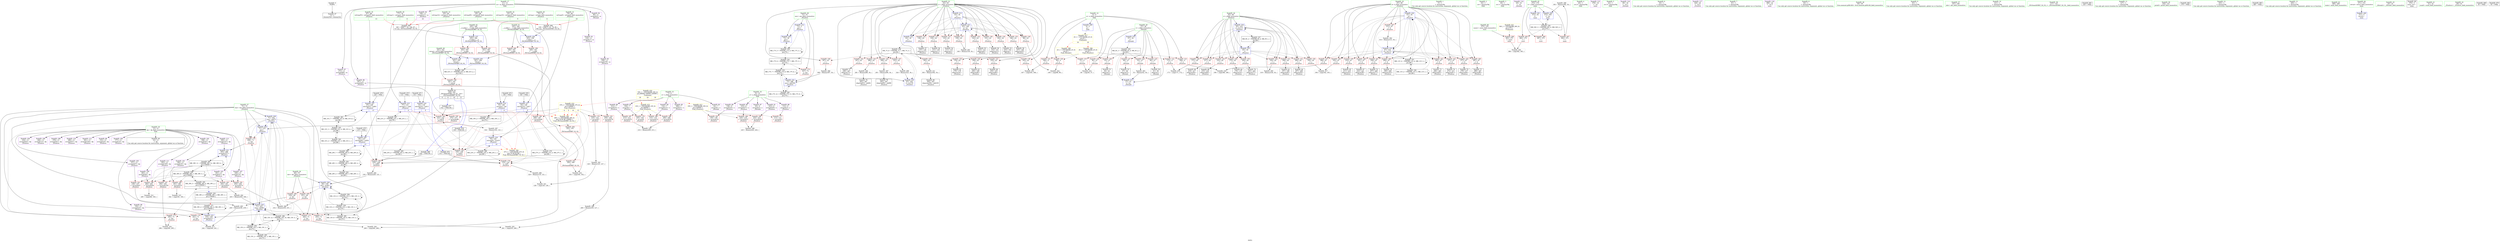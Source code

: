 digraph "SVFG" {
	label="SVFG";

	Node0x564b27176d70 [shape=record,color=grey,label="{NodeID: 0\nNullPtr}"];
	Node0x564b27176d70 -> Node0x564b271a46e0[style=solid];
	Node0x564b271a80d0 [shape=record,color=red,label="{NodeID: 194\n268\<--267\n\<--arrayidx84\n_Z5solvev\n}"];
	Node0x564b271a80d0 -> Node0x564b271b7bb0[style=solid];
	Node0x564b271a4c00 [shape=record,color=purple,label="{NodeID: 111\n293\<--13\narrayidx100\<--dp\n_Z5solvev\n}"];
	Node0x564b271a4c00 -> Node0x564b271a8340[style=solid];
	Node0x564b271a3680 [shape=record,color=green,label="{NodeID: 28\n73\<--74\nans\<--ans_field_insensitive\n_Z5solvev\n}"];
	Node0x564b271a3680 -> Node0x564b271acf90[style=solid];
	Node0x564b271a3680 -> Node0x564b271a8f70[style=solid];
	Node0x564b271a3680 -> Node0x564b271a95f0[style=solid];
	Node0x564b271a3680 -> Node0x564b271b1e10[style=solid];
	Node0x564b271f97d0 [shape=record,color=black,label="{NodeID: 471\n134 = PHI()\n}"];
	Node0x564b271f97d0 -> Node0x564b271a92b0[style=solid];
	Node0x564b271b6530 [shape=record,color=grey,label="{NodeID: 305\n319 = Binary(318, 34, )\n}"];
	Node0x564b271b6530 -> Node0x564b271b1fb0[style=solid];
	Node0x564b271a9790 [shape=record,color=blue,label="{NodeID: 222\n63\<--34\ni\<--\n_Z5solvev\n}"];
	Node0x564b271a9790 -> Node0x564b271c6620[style=dashed];
	Node0x564b271ab250 [shape=record,color=red,label="{NodeID: 139\n178\<--63\n\<--i\n_Z5solvev\n}"];
	Node0x564b271ab250 -> Node0x564b271a62c0[style=solid];
	Node0x564b271a5eb0 [shape=record,color=black,label="{NodeID: 56\n131\<--130\nidxprom11\<--\n_Z5solvev\n}"];
	Node0x564b271dc600 [shape=record,color=yellow,style=double,label="{NodeID: 416\n59V_1 = ENCHI(MR_59V_0)\npts\{80000 100000 120000 \}\nFun[main]|{<s0>18|<s1>18|<s2>18}}"];
	Node0x564b271dc600:s0 -> Node0x564b271dc280[style=dashed,color=red];
	Node0x564b271dc600:s1 -> Node0x564b271dc360[style=dashed,color=red];
	Node0x564b271dc600:s2 -> Node0x564b271dc440[style=dashed,color=red];
	Node0x564b271ac910 [shape=record,color=red,label="{NodeID: 167\n313\<--67\n\<--k\n_Z5solvev\n}"];
	Node0x564b271ac910 -> Node0x564b271b60b0[style=solid];
	Node0x564b271a7570 [shape=record,color=purple,label="{NodeID: 84\n132\<--7\narrayidx12\<--x\n_Z5solvev\n}"];
	Node0x564b271a7570 -> Node0x564b271ad3a0[style=solid];
	Node0x564b271a16b0 [shape=record,color=green,label="{NodeID: 1\n5\<--1\n\<--dummyObj\nCan only get source location for instruction, argument, global var or function.}"];
	Node0x564b271a81a0 [shape=record,color=red,label="{NodeID: 195\n274\<--273\n\<--arrayidx88\n_Z5solvev\n}"];
	Node0x564b271a81a0 -> Node0x564b271a9e10[style=solid];
	Node0x564b271a4cd0 [shape=record,color=purple,label="{NodeID: 112\n301\<--13\narrayidx104\<--dp\n_Z5solvev\n}"];
	Node0x564b271a3750 [shape=record,color=green,label="{NodeID: 29\n75\<--76\nref.tmp\<--ref.tmp_field_insensitive\n_Z5solvev\n|{|<s1>6}}"];
	Node0x564b271a3750 -> Node0x564b271a9110[style=solid];
	Node0x564b271a3750:s1 -> Node0x564b271fa6a0[style=solid,color=red];
	Node0x564b271f9930 [shape=record,color=black,label="{NodeID: 472\n106 = PHI()\n}"];
	Node0x564b271f9930 -> Node0x564b271a9110[style=solid];
	Node0x564b271b66b0 [shape=record,color=grey,label="{NodeID: 306\n252 = Binary(250, 251, )\n}"];
	Node0x564b271b66b0 -> Node0x564b271a9d40[style=solid];
	Node0x564b271a9860 [shape=record,color=blue,label="{NodeID: 223\n65\<--34\nj\<--\n_Z5solvev\n}"];
	Node0x564b271a9860 -> Node0x564b271ab9a0[style=dashed];
	Node0x564b271a9860 -> Node0x564b271aba70[style=dashed];
	Node0x564b271a9860 -> Node0x564b271abb40[style=dashed];
	Node0x564b271a9860 -> Node0x564b271abc10[style=dashed];
	Node0x564b271a9860 -> Node0x564b271abce0[style=dashed];
	Node0x564b271a9860 -> Node0x564b271abdb0[style=dashed];
	Node0x564b271a9860 -> Node0x564b271abe80[style=dashed];
	Node0x564b271a9860 -> Node0x564b271abf50[style=dashed];
	Node0x564b271a9860 -> Node0x564b271ac020[style=dashed];
	Node0x564b271a9860 -> Node0x564b271b1fb0[style=dashed];
	Node0x564b271a9860 -> Node0x564b271c6b20[style=dashed];
	Node0x564b271ab320 [shape=record,color=red,label="{NodeID: 140\n199\<--63\n\<--i\n_Z5solvev\n}"];
	Node0x564b271ab320 -> Node0x564b271a6460[style=solid];
	Node0x564b271a5f80 [shape=record,color=black,label="{NodeID: 57\n137\<--136\nidxprom15\<--\n_Z5solvev\n}"];
	Node0x564b271dc770 [shape=record,color=yellow,style=double,label="{NodeID: 417\n2V_1 = ENCHI(MR_2V_0)\npts\{6 \}\nFun[main]|{<s0>16|<s1>18}}"];
	Node0x564b271dc770:s0 -> Node0x564b271db450[style=dashed,color=red];
	Node0x564b271dc770:s1 -> Node0x564b271db610[style=dashed,color=red];
	Node0x564b271ac9e0 [shape=record,color=red,label="{NodeID: 168\n239\<--69\n\<--dst\n_Z5solvev\n}"];
	Node0x564b271ac9e0 -> Node0x564b271b5630[style=solid];
	Node0x564b271a7640 [shape=record,color=purple,label="{NodeID: 85\n208\<--7\narrayidx51\<--x\n_Z5solvev\n}"];
	Node0x564b271a7640 -> Node0x564b271ad880[style=solid];
	Node0x564b271a1740 [shape=record,color=green,label="{NodeID: 2\n16\<--1\n.str\<--dummyObj\nGlob }"];
	Node0x564b271a8270 [shape=record,color=red,label="{NodeID: 196\n284\<--283\n\<--arrayidx94\n_Z5solvev\n}"];
	Node0x564b271a8270 -> Node0x564b271b6fb0[style=solid];
	Node0x564b271a4da0 [shape=record,color=purple,label="{NodeID: 113\n305\<--13\narrayidx107\<--dp\n_Z5solvev\n}"];
	Node0x564b271a4da0 -> Node0x564b271b1d80[style=solid];
	Node0x564b271a3820 [shape=record,color=green,label="{NodeID: 30\n77\<--78\nref.tmp1\<--ref.tmp1_field_insensitive\n_Z5solvev\n|{|<s1>6}}"];
	Node0x564b271a3820 -> Node0x564b271a91e0[style=solid];
	Node0x564b271a3820:s1 -> Node0x564b271faae0[style=solid,color=red];
	Node0x564b271f9a30 [shape=record,color=black,label="{NodeID: 473\n114 = PHI()\n}"];
	Node0x564b271f9a30 -> Node0x564b271a91e0[style=solid];
	Node0x564b271b6830 [shape=record,color=grey,label="{NodeID: 307\n291 = Binary(290, 34, )\n}"];
	Node0x564b271b6830 -> Node0x564b271a7090[style=solid];
	Node0x564b271a9930 [shape=record,color=blue,label="{NodeID: 224\n67\<--34\nk\<--\n_Z5solvev\n}"];
	Node0x564b271a9930 -> Node0x564b271ac0f0[style=dashed];
	Node0x564b271a9930 -> Node0x564b271ac1c0[style=dashed];
	Node0x564b271a9930 -> Node0x564b271ac290[style=dashed];
	Node0x564b271a9930 -> Node0x564b271ac360[style=dashed];
	Node0x564b271a9930 -> Node0x564b271ac430[style=dashed];
	Node0x564b271a9930 -> Node0x564b271ac500[style=dashed];
	Node0x564b271a9930 -> Node0x564b271ac5d0[style=dashed];
	Node0x564b271a9930 -> Node0x564b271ac6a0[style=dashed];
	Node0x564b271a9930 -> Node0x564b271ac770[style=dashed];
	Node0x564b271a9930 -> Node0x564b271ac840[style=dashed];
	Node0x564b271a9930 -> Node0x564b271ac910[style=dashed];
	Node0x564b271a9930 -> Node0x564b271b1ee0[style=dashed];
	Node0x564b271a9930 -> Node0x564b271cd320[style=dashed];
	Node0x564b271ab3f0 [shape=record,color=red,label="{NodeID: 141\n235\<--63\n\<--i\n_Z5solvev\n}"];
	Node0x564b271ab3f0 -> Node0x564b271a6940[style=solid];
	Node0x564b271a6050 [shape=record,color=black,label="{NodeID: 58\n147\<--146\nidxprom20\<--\n_Z5solvev\n}"];
	Node0x564b271acab0 [shape=record,color=red,label="{NodeID: 169\n251\<--69\n\<--dst\n_Z5solvev\n}"];
	Node0x564b271acab0 -> Node0x564b271b66b0[style=solid];
	Node0x564b271a7710 [shape=record,color=purple,label="{NodeID: 86\n212\<--7\narrayidx53\<--x\n_Z5solvev\n}"];
	Node0x564b271a7710 -> Node0x564b271ad950[style=solid];
	Node0x564b271a19f0 [shape=record,color=green,label="{NodeID: 3\n18\<--1\n.str.1\<--dummyObj\nGlob }"];
	Node0x564b271a8340 [shape=record,color=red,label="{NodeID: 197\n294\<--293\n\<--arrayidx100\n_Z5solvev\n}"];
	Node0x564b271a8340 -> Node0x564b271b81b0[style=solid];
	Node0x564b271a4e70 [shape=record,color=purple,label="{NodeID: 114\n29\<--16\n\<--.str\n_Z4readv\n}"];
	Node0x564b271a38f0 [shape=record,color=green,label="{NodeID: 31\n79\<--80\nref.tmp9\<--ref.tmp9_field_insensitive\n_Z5solvev\n|{|<s1>10}}"];
	Node0x564b271a38f0 -> Node0x564b271a9450[style=solid];
	Node0x564b271a38f0:s1 -> Node0x564b271fa6a0[style=solid,color=red];
	Node0x564b271f9b30 [shape=record,color=black,label="{NodeID: 474\n116 = PHI(338, )\n}"];
	Node0x564b271f9b30 -> Node0x564b271ad200[style=solid];
	Node0x564b271b69b0 [shape=record,color=grey,label="{NodeID: 308\n393 = Binary(392, 34, )\n}"];
	Node0x564b271b69b0 -> Node0x564b271b2630[style=solid];
	Node0x564b271a9a00 [shape=record,color=blue,label="{NodeID: 225\n71\<--203\ntim\<--add48\n_Z5solvev\n}"];
	Node0x564b271a9a00 -> Node0x564b271acb80[style=dashed];
	Node0x564b271a9a00 -> Node0x564b271acc50[style=dashed];
	Node0x564b271a9a00 -> Node0x564b271acd20[style=dashed];
	Node0x564b271a9a00 -> Node0x564b271acdf0[style=dashed];
	Node0x564b271a9a00 -> Node0x564b271acec0[style=dashed];
	Node0x564b271a9a00 -> Node0x564b271a9a00[style=dashed];
	Node0x564b271a9a00 -> Node0x564b271a9d40[style=dashed];
	Node0x564b271a9a00 -> Node0x564b271a9e10[style=dashed];
	Node0x564b271a9a00 -> Node0x564b271cdd20[style=dashed];
	Node0x564b271a9a00 -> Node0x564b271aeb70[style=dashed];
	Node0x564b271ab4c0 [shape=record,color=red,label="{NodeID: 142\n247\<--63\n\<--i\n_Z5solvev\n}"];
	Node0x564b271ab4c0 -> Node0x564b271a6ae0[style=solid];
	Node0x564b271a6120 [shape=record,color=black,label="{NodeID: 59\n152\<--151\nidxprom23\<--\n_Z5solvev\n}"];
	Node0x564b271c6620 [shape=record,color=black,label="{NodeID: 336\nMR_7V_6 = PHI(MR_7V_7, MR_7V_5, )\npts\{64 \}\n}"];
	Node0x564b271c6620 -> Node0x564b271ab180[style=dashed];
	Node0x564b271c6620 -> Node0x564b271ab250[style=dashed];
	Node0x564b271c6620 -> Node0x564b271ab320[style=dashed];
	Node0x564b271c6620 -> Node0x564b271ab3f0[style=dashed];
	Node0x564b271c6620 -> Node0x564b271ab4c0[style=dashed];
	Node0x564b271c6620 -> Node0x564b271ab590[style=dashed];
	Node0x564b271c6620 -> Node0x564b271ab660[style=dashed];
	Node0x564b271c6620 -> Node0x564b271ab730[style=dashed];
	Node0x564b271c6620 -> Node0x564b271ab800[style=dashed];
	Node0x564b271c6620 -> Node0x564b271ab8d0[style=dashed];
	Node0x564b271c6620 -> Node0x564b271b2080[style=dashed];
	Node0x564b271acb80 [shape=record,color=red,label="{NodeID: 170\n241\<--71\n\<--tim\n_Z5solvev\n}"];
	Node0x564b271acb80 -> Node0x564b271b7130[style=solid];
	Node0x564b271a77e0 [shape=record,color=purple,label="{NodeID: 87\n45\<--9\narrayidx2\<--y\n_Z4readv\n}"];
	Node0x564b271a1a80 [shape=record,color=green,label="{NodeID: 4\n20\<--1\n.str.2\<--dummyObj\nGlob }"];
	Node0x564b271a8410 [shape=record,color=red,label="{NodeID: 198\n361\<--341\n\<--retval\n_ZSt3maxIiERKT_S2_S2_\n}"];
	Node0x564b271a8410 -> Node0x564b271a7300[style=solid];
	Node0x564b271a9f50 [shape=record,color=purple,label="{NodeID: 115\n378\<--16\n\<--.str\nmain\n}"];
	Node0x564b271a39c0 [shape=record,color=green,label="{NodeID: 32\n81\<--82\nref.tmp10\<--ref.tmp10_field_insensitive\n_Z5solvev\n|{|<s1>9}}"];
	Node0x564b271a39c0 -> Node0x564b271a92b0[style=solid];
	Node0x564b271a39c0:s1 -> Node0x564b271fa6a0[style=solid,color=red];
	Node0x564b271f9cc0 [shape=record,color=black,label="{NodeID: 475\n215 = PHI()\n}"];
	Node0x564b271f9cc0 -> Node0x564b271a9ad0[style=solid];
	Node0x564b271b6b30 [shape=record,color=grey,label="{NodeID: 309\n260 = Binary(259, 127, )\n}"];
	Node0x564b271b6b30 -> Node0x564b271b8330[style=solid];
	Node0x564b271a9ad0 [shape=record,color=blue,label="{NodeID: 226\n85\<--215\nref.tmp49\<--call54\n_Z5solvev\n|{|<s2>13}}"];
	Node0x564b271a9ad0 -> Node0x564b271adbc0[style=dashed];
	Node0x564b271a9ad0 -> Node0x564b271d5020[style=dashed];
	Node0x564b271a9ad0:s2 -> Node0x564b271c89f0[style=dashed,color=red];
	Node0x564b271ab590 [shape=record,color=red,label="{NodeID: 143\n280\<--63\n\<--i\n_Z5solvev\n}"];
	Node0x564b271ab590 -> Node0x564b271b63b0[style=solid];
	Node0x564b271a61f0 [shape=record,color=black,label="{NodeID: 60\n176\<--175\nidxprom32\<--\n_Z5solvev\n}"];
	Node0x564b271c6b20 [shape=record,color=black,label="{NodeID: 337\nMR_9V_2 = PHI(MR_9V_4, MR_9V_1, )\npts\{66 \}\n}"];
	Node0x564b271c6b20 -> Node0x564b271a9860[style=dashed];
	Node0x564b271acc50 [shape=record,color=red,label="{NodeID: 171\n255\<--71\n\<--tim\n_Z5solvev\n}"];
	Node0x564b271acc50 -> Node0x564b271b8330[style=solid];
	Node0x564b271a78b0 [shape=record,color=purple,label="{NodeID: 88\n112\<--9\narrayidx3\<--y\n_Z5solvev\n}"];
	Node0x564b271a78b0 -> Node0x564b271ad130[style=solid];
	Node0x564b271a1b10 [shape=record,color=green,label="{NodeID: 5\n22\<--1\n.str.3\<--dummyObj\nGlob }"];
	Node0x564b271a84e0 [shape=record,color=red,label="{NodeID: 199\n349\<--343\n\<--__a.addr\n_ZSt3maxIiERKT_S2_S2_\n}"];
	Node0x564b271a84e0 -> Node0x564b271a8820[style=solid];
	Node0x564b271a9fe0 [shape=record,color=purple,label="{NodeID: 116\n49\<--18\n\<--.str.1\n_Z4readv\n}"];
	Node0x564b271a3a90 [shape=record,color=green,label="{NodeID: 33\n83\<--84\nref.tmp14\<--ref.tmp14_field_insensitive\n_Z5solvev\n|{|<s1>9}}"];
	Node0x564b271a3a90 -> Node0x564b271a9380[style=solid];
	Node0x564b271a3a90:s1 -> Node0x564b271faae0[style=solid,color=red];
	Node0x564b271f9d90 [shape=record,color=black,label="{NodeID: 476\n140 = PHI()\n}"];
	Node0x564b271f9d90 -> Node0x564b271a9380[style=solid];
	Node0x564b271b6cb0 [shape=record,color=grey,label="{NodeID: 310\n214 = Binary(209, 213, )\n}"];
	Node0x564b271a9ba0 [shape=record,color=blue,label="{NodeID: 227\n87\<--226\nref.tmp55\<--call61\n_Z5solvev\n|{|<s2>13}}"];
	Node0x564b271a9ba0 -> Node0x564b271adbc0[style=dashed];
	Node0x564b271a9ba0 -> Node0x564b271d5520[style=dashed];
	Node0x564b271a9ba0:s2 -> Node0x564b271c8ad0[style=dashed,color=red];
	Node0x564b271ab660 [shape=record,color=red,label="{NodeID: 144\n290\<--63\n\<--i\n_Z5solvev\n}"];
	Node0x564b271ab660 -> Node0x564b271b6830[style=solid];
	Node0x564b271a62c0 [shape=record,color=black,label="{NodeID: 61\n179\<--178\nidxprom34\<--\n_Z5solvev\n}"];
	Node0x564b271dcaf0 [shape=record,color=yellow,style=double,label="{NodeID: 421\n56V_1 = ENCHI(MR_56V_0)\npts\{376 \}\nFun[main]}"];
	Node0x564b271dcaf0 -> Node0x564b271a8c30[style=dashed];
	Node0x564b271c7020 [shape=record,color=black,label="{NodeID: 338\nMR_11V_2 = PHI(MR_11V_3, MR_11V_1, )\npts\{68 \}\n}"];
	Node0x564b271c7020 -> Node0x564b271a9930[style=dashed];
	Node0x564b271c7020 -> Node0x564b271c7020[style=dashed];
	Node0x564b271c7020 -> Node0x564b271cd320[style=dashed];
	Node0x564b271acd20 [shape=record,color=red,label="{NodeID: 172\n264\<--71\n\<--tim\n_Z5solvev\n}"];
	Node0x564b271acd20 -> Node0x564b271b7bb0[style=solid];
	Node0x564b271a7980 [shape=record,color=purple,label="{NodeID: 89\n138\<--9\narrayidx16\<--y\n_Z5solvev\n}"];
	Node0x564b271a7980 -> Node0x564b271ad470[style=solid];
	Node0x564b271a23e0 [shape=record,color=green,label="{NodeID: 6\n34\<--1\n\<--dummyObj\nCan only get source location for instruction, argument, global var or function.}"];
	Node0x564b271d0020 [shape=record,color=black,label="{NodeID: 366\nMR_19V_2 = PHI(MR_19V_3, MR_19V_1, )\npts\{76 \}\n}"];
	Node0x564b271d0020 -> Node0x564b271adbc0[style=dashed];
	Node0x564b271d0020 -> Node0x564b271a9110[style=dashed];
	Node0x564b271a85b0 [shape=record,color=red,label="{NodeID: 200\n358\<--343\n\<--__a.addr\n_ZSt3maxIiERKT_S2_S2_\n}"];
	Node0x564b271a85b0 -> Node0x564b271b23c0[style=solid];
	Node0x564b271aa070 [shape=record,color=purple,label="{NodeID: 117\n328\<--20\n\<--.str.2\n_Z5solvev\n}"];
	Node0x564b271a3b60 [shape=record,color=green,label="{NodeID: 34\n85\<--86\nref.tmp49\<--ref.tmp49_field_insensitive\n_Z5solvev\n|{|<s1>13}}"];
	Node0x564b271a3b60 -> Node0x564b271a9ad0[style=solid];
	Node0x564b271a3b60:s1 -> Node0x564b271fa6a0[style=solid,color=red];
	Node0x564b271f9e60 [shape=record,color=black,label="{NodeID: 477\n142 = PHI(338, )\n}"];
	Node0x564b271f9e60 -> Node0x564b271ad540[style=solid];
	Node0x564b271c89f0 [shape=record,color=yellow,style=double,label="{NodeID: 394\n47V_1 = ENCHI(MR_47V_0)\npts\{76 80 82 86 \}\nFun[_ZSt3maxIiERKT_S2_S2_]}"];
	Node0x564b271c89f0 -> Node0x564b271a8820[style=dashed];
	Node0x564b271b6e30 [shape=record,color=grey,label="{NodeID: 311\n303 = Binary(302, 34, )\n}"];
	Node0x564b271b6e30 -> Node0x564b271a7230[style=solid];
	Node0x564b271a9c70 [shape=record,color=blue,label="{NodeID: 228\n69\<--230\ndst\<--mul63\n_Z5solvev\n}"];
	Node0x564b271a9c70 -> Node0x564b271ac9e0[style=dashed];
	Node0x564b271a9c70 -> Node0x564b271acab0[style=dashed];
	Node0x564b271a9c70 -> Node0x564b271a9c70[style=dashed];
	Node0x564b271a9c70 -> Node0x564b271cd820[style=dashed];
	Node0x564b271a9c70 -> Node0x564b271ae670[style=dashed];
	Node0x564b271ab730 [shape=record,color=red,label="{NodeID: 145\n302\<--63\n\<--i\n_Z5solvev\n}"];
	Node0x564b271ab730 -> Node0x564b271b6e30[style=solid];
	Node0x564b271a6390 [shape=record,color=black,label="{NodeID: 62\n197\<--196\nidxprom44\<--\n_Z5solvev\n}"];
	Node0x564b271c7520 [shape=record,color=black,label="{NodeID: 339\nMR_13V_2 = PHI(MR_13V_3, MR_13V_1, )\npts\{70 \}\n}"];
	Node0x564b271c7520 -> Node0x564b271a9c70[style=dashed];
	Node0x564b271c7520 -> Node0x564b271c7520[style=dashed];
	Node0x564b271c7520 -> Node0x564b271cd820[style=dashed];
	Node0x564b271c7520 -> Node0x564b271ae670[style=dashed];
	Node0x564b271acdf0 [shape=record,color=red,label="{NodeID: 173\n295\<--71\n\<--tim\n_Z5solvev\n}"];
	Node0x564b271acdf0 -> Node0x564b271b81b0[style=solid];
	Node0x564b271a7a50 [shape=record,color=purple,label="{NodeID: 90\n219\<--9\narrayidx57\<--y\n_Z5solvev\n}"];
	Node0x564b271a7a50 -> Node0x564b271ada20[style=solid];
	Node0x564b271a2470 [shape=record,color=green,label="{NodeID: 7\n91\<--1\n\<--dummyObj\nCan only get source location for instruction, argument, global var or function.}"];
	Node0x564b271d0520 [shape=record,color=black,label="{NodeID: 367\nMR_21V_2 = PHI(MR_21V_3, MR_21V_1, )\npts\{78 \}\n}"];
	Node0x564b271d0520 -> Node0x564b271adbc0[style=dashed];
	Node0x564b271d0520 -> Node0x564b271a91e0[style=dashed];
	Node0x564b271a8680 [shape=record,color=red,label="{NodeID: 201\n351\<--345\n\<--__b.addr\n_ZSt3maxIiERKT_S2_S2_\n}"];
	Node0x564b271a8680 -> Node0x564b271a88f0[style=solid];
	Node0x564b271aa140 [shape=record,color=purple,label="{NodeID: 118\n388\<--22\n\<--.str.3\nmain\n}"];
	Node0x564b271a3c30 [shape=record,color=green,label="{NodeID: 35\n87\<--88\nref.tmp55\<--ref.tmp55_field_insensitive\n_Z5solvev\n|{|<s1>13}}"];
	Node0x564b271a3c30 -> Node0x564b271a9ba0[style=solid];
	Node0x564b271a3c30:s1 -> Node0x564b271faae0[style=solid,color=red];
	Node0x564b271f9fc0 [shape=record,color=black,label="{NodeID: 478\n149 = PHI(338, )\n}"];
	Node0x564b271f9fc0 -> Node0x564b271ad610[style=solid];
	Node0x564b271c8ad0 [shape=record,color=yellow,style=double,label="{NodeID: 395\n49V_1 = ENCHI(MR_49V_0)\npts\{78 84 88 120000 \}\nFun[_ZSt3maxIiERKT_S2_S2_]}"];
	Node0x564b271c8ad0 -> Node0x564b271a88f0[style=dashed];
	Node0x564b271b6fb0 [shape=record,color=grey,label="{NodeID: 312\n285 = cmp(284, 183, )\n}"];
	Node0x564b271a9d40 [shape=record,color=blue,label="{NodeID: 229\n71\<--252\ntim\<--add75\n_Z5solvev\n}"];
	Node0x564b271a9d40 -> Node0x564b271acc50[style=dashed];
	Node0x564b271a9d40 -> Node0x564b271acd20[style=dashed];
	Node0x564b271a9d40 -> Node0x564b271acdf0[style=dashed];
	Node0x564b271a9d40 -> Node0x564b271acec0[style=dashed];
	Node0x564b271a9d40 -> Node0x564b271a9a00[style=dashed];
	Node0x564b271a9d40 -> Node0x564b271a9e10[style=dashed];
	Node0x564b271a9d40 -> Node0x564b271cdd20[style=dashed];
	Node0x564b271a9d40 -> Node0x564b271aeb70[style=dashed];
	Node0x564b271ab800 [shape=record,color=red,label="{NodeID: 146\n307\<--63\n\<--i\n_Z5solvev\n}"];
	Node0x564b271ab800 -> Node0x564b271b5db0[style=solid];
	Node0x564b271a6460 [shape=record,color=black,label="{NodeID: 63\n200\<--199\nidxprom46\<--\n_Z5solvev\n}"];
	Node0x564b271c7a20 [shape=record,color=black,label="{NodeID: 340\nMR_15V_2 = PHI(MR_15V_3, MR_15V_1, )\npts\{72 \}\n}"];
	Node0x564b271c7a20 -> Node0x564b271a9a00[style=dashed];
	Node0x564b271c7a20 -> Node0x564b271c7a20[style=dashed];
	Node0x564b271c7a20 -> Node0x564b271cdd20[style=dashed];
	Node0x564b271c7a20 -> Node0x564b271aeb70[style=dashed];
	Node0x564b271acec0 [shape=record,color=red,label="{NodeID: 174\n298\<--71\n\<--tim\n_Z5solvev\n}"];
	Node0x564b271acec0 -> Node0x564b271b1d80[style=solid];
	Node0x564b271a7b20 [shape=record,color=purple,label="{NodeID: 91\n223\<--9\narrayidx59\<--y\n_Z5solvev\n}"];
	Node0x564b271a7b20 -> Node0x564b271adaf0[style=solid];
	Node0x564b271a2500 [shape=record,color=green,label="{NodeID: 8\n92\<--1\n\<--dummyObj\nCan only get source location for instruction, argument, global var or function.}"];
	Node0x564b271d0a20 [shape=record,color=black,label="{NodeID: 368\nMR_23V_2 = PHI(MR_23V_4, MR_23V_1, )\npts\{80 \}\n}"];
	Node0x564b271d0a20 -> Node0x564b271ad200[style=dashed];
	Node0x564b271d0a20 -> Node0x564b271ad540[style=dashed];
	Node0x564b271d0a20 -> Node0x564b271adbc0[style=dashed];
	Node0x564b271d0a20 -> Node0x564b271a9450[style=dashed];
	Node0x564b271d0a20 -> Node0x564b271d0a20[style=dashed];
	Node0x564b271a8750 [shape=record,color=red,label="{NodeID: 202\n355\<--345\n\<--__b.addr\n_ZSt3maxIiERKT_S2_S2_\n}"];
	Node0x564b271a8750 -> Node0x564b271b22f0[style=solid];
	Node0x564b271aa210 [shape=record,color=red,label="{NodeID: 119\n37\<--4\n\<--n\n_Z4readv\n}"];
	Node0x564b271aa210 -> Node0x564b271b8030[style=solid];
	Node0x564b271a3d00 [shape=record,color=green,label="{NodeID: 36\n94\<--95\nllvm.memset.p0i8.i64\<--llvm.memset.p0i8.i64_field_insensitive\n}"];
	Node0x564b271fa100 [shape=record,color=black,label="{NodeID: 479\n226 = PHI()\n}"];
	Node0x564b271fa100 -> Node0x564b271a9ba0[style=solid];
	Node0x564b271db450 [shape=record,color=yellow,style=double,label="{NodeID: 396\n2V_1 = ENCHI(MR_2V_0)\npts\{6 \}\nFun[_Z4readv]}"];
	Node0x564b271db450 -> Node0x564b271aa210[style=dashed];
	Node0x564b271b7130 [shape=record,color=grey,label="{NodeID: 313\n242 = cmp(240, 241, )\n}"];
	Node0x564b271a9e10 [shape=record,color=blue,label="{NodeID: 230\n71\<--274\ntim\<--\n_Z5solvev\n}"];
	Node0x564b271a9e10 -> Node0x564b271acdf0[style=dashed];
	Node0x564b271a9e10 -> Node0x564b271acec0[style=dashed];
	Node0x564b271a9e10 -> Node0x564b271aeb70[style=dashed];
	Node0x564b271ab8d0 [shape=record,color=red,label="{NodeID: 147\n323\<--63\n\<--i\n_Z5solvev\n}"];
	Node0x564b271ab8d0 -> Node0x564b271b5c30[style=solid];
	Node0x564b271a6530 [shape=record,color=black,label="{NodeID: 64\n207\<--206\nidxprom50\<--\n_Z5solvev\n}"];
	Node0x564b271c7f20 [shape=record,color=black,label="{NodeID: 341\nMR_17V_6 = PHI(MR_17V_7, MR_17V_3, )\npts\{74 \}\n}"];
	Node0x564b271c7f20 -> Node0x564b271acf90[style=dashed];
	Node0x564b271c7f20 -> Node0x564b271cbf20[style=dashed];
	Node0x564b271acf90 [shape=record,color=red,label="{NodeID: 175\n327\<--73\n\<--ans\n_Z5solvev\n}"];
	Node0x564b271a7bf0 [shape=record,color=purple,label="{NodeID: 92\n48\<--11\narrayidx4\<--m\n_Z4readv\n}"];
	Node0x564b271a2590 [shape=record,color=green,label="{NodeID: 9\n93\<--1\n\<--dummyObj\nCan only get source location for instruction, argument, global var or function.}"];
	Node0x564b271d0f20 [shape=record,color=black,label="{NodeID: 369\nMR_25V_2 = PHI(MR_25V_4, MR_25V_1, )\npts\{82 \}\n}"];
	Node0x564b271d0f20 -> Node0x564b271ad200[style=dashed];
	Node0x564b271d0f20 -> Node0x564b271adbc0[style=dashed];
	Node0x564b271d0f20 -> Node0x564b271a92b0[style=dashed];
	Node0x564b271d0f20 -> Node0x564b271d0f20[style=dashed];
	Node0x564b271a8820 [shape=record,color=red,label="{NodeID: 203\n350\<--349\n\<--\n_ZSt3maxIiERKT_S2_S2_\n}"];
	Node0x564b271a8820 -> Node0x564b271b78b0[style=solid];
	Node0x564b271aa2e0 [shape=record,color=red,label="{NodeID: 120\n99\<--4\n\<--n\n_Z5solvev\n}"];
	Node0x564b271aa2e0 -> Node0x564b271b7eb0[style=solid];
	Node0x564b271a3e00 [shape=record,color=green,label="{NodeID: 37\n107\<--108\nabs\<--abs_field_insensitive\n}"];
	Node0x564b271fa1d0 [shape=record,color=black,label="{NodeID: 480\n228 = PHI(338, )\n}"];
	Node0x564b271fa1d0 -> Node0x564b271adbc0[style=solid];
	Node0x564b271b72b0 [shape=record,color=grey,label="{NodeID: 314\n167 = cmp(165, 166, )\n}"];
	Node0x564b271b1d80 [shape=record,color=blue,label="{NodeID: 231\n305\<--298\narrayidx107\<--\n_Z5solvev\n}"];
	Node0x564b271b1d80 -> Node0x564b271ae170[style=dashed];
	Node0x564b271ab9a0 [shape=record,color=red,label="{NodeID: 148\n171\<--65\n\<--j\n_Z5solvev\n}"];
	Node0x564b271ab9a0 -> Node0x564b271b7a30[style=solid];
	Node0x564b271a6600 [shape=record,color=black,label="{NodeID: 65\n211\<--210\nidxprom52\<--\n_Z5solvev\n}"];
	Node0x564b271c8c30 [shape=record,color=black,label="{NodeID: 342\nMR_29V_2 = PHI(MR_29V_3, MR_29V_1, )\npts\{86 \}\n}"];
	Node0x564b271c8c30 -> Node0x564b271cc420[style=dashed];
	Node0x564b271ad060 [shape=record,color=red,label="{NodeID: 176\n105\<--104\n\<--arrayidx\n_Z5solvev\n}"];
	Node0x564b271a7cc0 [shape=record,color=purple,label="{NodeID: 93\n124\<--11\narrayidx7\<--m\n_Z5solvev\n}"];
	Node0x564b271a7cc0 -> Node0x564b271ad2d0[style=solid];
	Node0x564b271a2620 [shape=record,color=green,label="{NodeID: 10\n121\<--1\n\<--dummyObj\nCan only get source location for instruction, argument, global var or function.}"];
	Node0x564b271d1420 [shape=record,color=black,label="{NodeID: 370\nMR_27V_2 = PHI(MR_27V_4, MR_27V_1, )\npts\{84 \}\n}"];
	Node0x564b271d1420 -> Node0x564b271ad200[style=dashed];
	Node0x564b271d1420 -> Node0x564b271adbc0[style=dashed];
	Node0x564b271d1420 -> Node0x564b271a9380[style=dashed];
	Node0x564b271d1420 -> Node0x564b271d1420[style=dashed];
	Node0x564b271a88f0 [shape=record,color=red,label="{NodeID: 204\n352\<--351\n\<--\n_ZSt3maxIiERKT_S2_S2_\n}"];
	Node0x564b271a88f0 -> Node0x564b271b78b0[style=solid];
	Node0x564b271aa3b0 [shape=record,color=red,label="{NodeID: 121\n166\<--4\n\<--n\n_Z5solvev\n}"];
	Node0x564b271aa3b0 -> Node0x564b271b72b0[style=solid];
	Node0x564b271a3f00 [shape=record,color=green,label="{NodeID: 38\n117\<--118\n_ZSt3maxIiERKT_S2_S2_\<--_ZSt3maxIiERKT_S2_S2__field_insensitive\n}"];
	Node0x564b271fa430 [shape=record,color=black,label="{NodeID: 481\n329 = PHI()\n}"];
	Node0x564b271db610 [shape=record,color=yellow,style=double,label="{NodeID: 398\n2V_1 = ENCHI(MR_2V_0)\npts\{6 \}\nFun[_Z5solvev]}"];
	Node0x564b271db610 -> Node0x564b271aa2e0[style=dashed];
	Node0x564b271db610 -> Node0x564b271aa3b0[style=dashed];
	Node0x564b271db610 -> Node0x564b271aa480[style=dashed];
	Node0x564b271db610 -> Node0x564b271aa550[style=dashed];
	Node0x564b271b7430 [shape=record,color=grey,label="{NodeID: 315\n182 = cmp(181, 183, )\n}"];
	Node0x564b271b1e10 [shape=record,color=blue,label="{NodeID: 232\n73\<--308\nans\<--add108\n_Z5solvev\n}"];
	Node0x564b271b1e10 -> Node0x564b271d4b20[style=dashed];
	Node0x564b271aba70 [shape=record,color=red,label="{NodeID: 149\n175\<--65\n\<--j\n_Z5solvev\n}"];
	Node0x564b271aba70 -> Node0x564b271a61f0[style=solid];
	Node0x564b271a66d0 [shape=record,color=black,label="{NodeID: 66\n218\<--217\nidxprom56\<--\n_Z5solvev\n}"];
	Node0x564b271c8d20 [shape=record,color=black,label="{NodeID: 343\nMR_31V_2 = PHI(MR_31V_3, MR_31V_1, )\npts\{88 \}\n}"];
	Node0x564b271c8d20 -> Node0x564b271cc920[style=dashed];
	Node0x564b271ad130 [shape=record,color=red,label="{NodeID: 177\n113\<--112\n\<--arrayidx3\n_Z5solvev\n}"];
	Node0x564b271a7d90 [shape=record,color=purple,label="{NodeID: 94\n148\<--11\narrayidx21\<--m\n_Z5solvev\n|{<s0>10}}"];
	Node0x564b271a7d90:s0 -> Node0x564b271faae0[style=solid,color=red];
	Node0x564b271a26e0 [shape=record,color=green,label="{NodeID: 11\n127\<--1\n\<--dummyObj\nCan only get source location for instruction, argument, global var or function.}"];
	Node0x564b271d1920 [shape=record,color=black,label="{NodeID: 371\nMR_39V_2 = PHI(MR_39V_4, MR_39V_1, )\npts\{150000 \}\n}"];
	Node0x564b271d1920 -> Node0x564b271a9520[style=dashed];
	Node0x564b271d1920 -> Node0x564b271c9220[style=dashed];
	Node0x564b271d1920 -> Node0x564b271d1920[style=dashed];
	Node0x564b271a89c0 [shape=record,color=red,label="{NodeID: 205\n382\<--373\n\<--i\nmain\n}"];
	Node0x564b271a89c0 -> Node0x564b271b84b0[style=solid];
	Node0x564b271aa480 [shape=record,color=red,label="{NodeID: 122\n172\<--4\n\<--n\n_Z5solvev\n}"];
	Node0x564b271aa480 -> Node0x564b271b7a30[style=solid];
	Node0x564b271a4000 [shape=record,color=green,label="{NodeID: 39\n330\<--331\nprintf\<--printf_field_insensitive\n}"];
	Node0x564b271fa500 [shape=record,color=black,label="{NodeID: 482\n379 = PHI()\n}"];
	Node0x564b271b75b0 [shape=record,color=grey,label="{NodeID: 316\n190 = cmp(188, 189, )\n}"];
	Node0x564b271b1ee0 [shape=record,color=blue,label="{NodeID: 233\n67\<--314\nk\<--inc112\n_Z5solvev\n}"];
	Node0x564b271b1ee0 -> Node0x564b271ac0f0[style=dashed];
	Node0x564b271b1ee0 -> Node0x564b271ac1c0[style=dashed];
	Node0x564b271b1ee0 -> Node0x564b271ac290[style=dashed];
	Node0x564b271b1ee0 -> Node0x564b271ac360[style=dashed];
	Node0x564b271b1ee0 -> Node0x564b271ac430[style=dashed];
	Node0x564b271b1ee0 -> Node0x564b271ac500[style=dashed];
	Node0x564b271b1ee0 -> Node0x564b271ac5d0[style=dashed];
	Node0x564b271b1ee0 -> Node0x564b271ac6a0[style=dashed];
	Node0x564b271b1ee0 -> Node0x564b271ac770[style=dashed];
	Node0x564b271b1ee0 -> Node0x564b271ac840[style=dashed];
	Node0x564b271b1ee0 -> Node0x564b271ac910[style=dashed];
	Node0x564b271b1ee0 -> Node0x564b271b1ee0[style=dashed];
	Node0x564b271b1ee0 -> Node0x564b271cd320[style=dashed];
	Node0x564b271abb40 [shape=record,color=red,label="{NodeID: 150\n192\<--65\n\<--j\n_Z5solvev\n}"];
	Node0x564b271abb40 -> Node0x564b271b7730[style=solid];
	Node0x564b271a67a0 [shape=record,color=black,label="{NodeID: 67\n222\<--221\nidxprom58\<--\n_Z5solvev\n}"];
	Node0x564b271c9220 [shape=record,color=black,label="{NodeID: 344\nMR_39V_5 = PHI(MR_39V_6, MR_39V_2, )\npts\{150000 \}\n|{|<s1>18}}"];
	Node0x564b271c9220 -> Node0x564b271cce20[style=dashed];
	Node0x564b271c9220:s1 -> Node0x564b271c4320[style=dashed,color=blue];
	Node0x564b271ad200 [shape=record,color=red,label="{NodeID: 178\n119\<--116\n\<--call5\n_Z5solvev\n}"];
	Node0x564b271ad200 -> Node0x564b271b5ab0[style=solid];
	Node0x564b271a7e60 [shape=record,color=purple,label="{NodeID: 95\n258\<--11\narrayidx78\<--m\n_Z5solvev\n}"];
	Node0x564b271a7e60 -> Node0x564b271a8000[style=solid];
	Node0x564b271a27a0 [shape=record,color=green,label="{NodeID: 12\n183\<--1\n\<--dummyObj\nCan only get source location for instruction, argument, global var or function.}"];
	Node0x564b271a8a90 [shape=record,color=red,label="{NodeID: 206\n387\<--373\n\<--i\nmain\n}"];
	Node0x564b271aa550 [shape=record,color=red,label="{NodeID: 123\n189\<--4\n\<--n\n_Z5solvev\n}"];
	Node0x564b271aa550 -> Node0x564b271b75b0[style=solid];
	Node0x564b271a4100 [shape=record,color=green,label="{NodeID: 40\n341\<--342\nretval\<--retval_field_insensitive\n_ZSt3maxIiERKT_S2_S2_\n}"];
	Node0x564b271a4100 -> Node0x564b271a8410[style=solid];
	Node0x564b271a4100 -> Node0x564b271b22f0[style=solid];
	Node0x564b271a4100 -> Node0x564b271b23c0[style=solid];
	Node0x564b271fa5d0 [shape=record,color=black,label="{NodeID: 483\n389 = PHI()\n}"];
	Node0x564b271b7730 [shape=record,color=grey,label="{NodeID: 317\n194 = cmp(192, 193, )\n}"];
	Node0x564b271b1fb0 [shape=record,color=blue,label="{NodeID: 234\n65\<--319\nj\<--inc115\n_Z5solvev\n}"];
	Node0x564b271b1fb0 -> Node0x564b271ab9a0[style=dashed];
	Node0x564b271b1fb0 -> Node0x564b271aba70[style=dashed];
	Node0x564b271b1fb0 -> Node0x564b271abb40[style=dashed];
	Node0x564b271b1fb0 -> Node0x564b271abc10[style=dashed];
	Node0x564b271b1fb0 -> Node0x564b271abce0[style=dashed];
	Node0x564b271b1fb0 -> Node0x564b271abdb0[style=dashed];
	Node0x564b271b1fb0 -> Node0x564b271abe80[style=dashed];
	Node0x564b271b1fb0 -> Node0x564b271abf50[style=dashed];
	Node0x564b271b1fb0 -> Node0x564b271ac020[style=dashed];
	Node0x564b271b1fb0 -> Node0x564b271b1fb0[style=dashed];
	Node0x564b271b1fb0 -> Node0x564b271c6b20[style=dashed];
	Node0x564b271abc10 [shape=record,color=red,label="{NodeID: 151\n196\<--65\n\<--j\n_Z5solvev\n}"];
	Node0x564b271abc10 -> Node0x564b271a6390[style=solid];
	Node0x564b271a6870 [shape=record,color=black,label="{NodeID: 68\n233\<--232\nidxprom64\<--\n_Z5solvev\n}"];
	Node0x564b271c9720 [shape=record,color=black,label="{NodeID: 345\nMR_4V_3 = PHI(MR_4V_4, MR_4V_2, )\npts\{28 \}\n}"];
	Node0x564b271c9720 -> Node0x564b271aa620[style=dashed];
	Node0x564b271c9720 -> Node0x564b271aa6f0[style=dashed];
	Node0x564b271c9720 -> Node0x564b271aa7c0[style=dashed];
	Node0x564b271c9720 -> Node0x564b271aa890[style=dashed];
	Node0x564b271c9720 -> Node0x564b271aa960[style=dashed];
	Node0x564b271c9720 -> Node0x564b271a8ea0[style=dashed];
	Node0x564b271ad2d0 [shape=record,color=red,label="{NodeID: 179\n125\<--124\n\<--arrayidx7\n_Z5solvev\n}"];
	Node0x564b271ad2d0 -> Node0x564b271b5f30[style=solid];
	Node0x564b271a4ff0 [shape=record,color=purple,label="{NodeID: 96\n267\<--11\narrayidx84\<--m\n_Z5solvev\n}"];
	Node0x564b271a4ff0 -> Node0x564b271a80d0[style=solid];
	Node0x564b271a28a0 [shape=record,color=green,label="{NodeID: 13\n204\<--1\n\<--dummyObj\nCan only get source location for instruction, argument, global var or function.}"];
	Node0x564b271a8b60 [shape=record,color=red,label="{NodeID: 207\n392\<--373\n\<--i\nmain\n}"];
	Node0x564b271a8b60 -> Node0x564b271b69b0[style=solid];
	Node0x564b271aa620 [shape=record,color=red,label="{NodeID: 124\n36\<--27\n\<--i\n_Z4readv\n}"];
	Node0x564b271aa620 -> Node0x564b271b8030[style=solid];
	Node0x564b271a41d0 [shape=record,color=green,label="{NodeID: 41\n343\<--344\n__a.addr\<--__a.addr_field_insensitive\n_ZSt3maxIiERKT_S2_S2_\n}"];
	Node0x564b271a41d0 -> Node0x564b271a84e0[style=solid];
	Node0x564b271a41d0 -> Node0x564b271a85b0[style=solid];
	Node0x564b271a41d0 -> Node0x564b271b2150[style=solid];
	Node0x564b271fa6a0 [shape=record,color=black,label="{NodeID: 484\n339 = PHI(75, 81, 79, 85, )\n0th arg _ZSt3maxIiERKT_S2_S2_ }"];
	Node0x564b271fa6a0 -> Node0x564b271b2150[style=solid];
	Node0x564b271b78b0 [shape=record,color=grey,label="{NodeID: 318\n353 = cmp(350, 352, )\n}"];
	Node0x564b271b2080 [shape=record,color=blue,label="{NodeID: 235\n63\<--324\ni\<--inc118\n_Z5solvev\n}"];
	Node0x564b271b2080 -> Node0x564b271c6620[style=dashed];
	Node0x564b271abce0 [shape=record,color=red,label="{NodeID: 152\n206\<--65\n\<--j\n_Z5solvev\n}"];
	Node0x564b271abce0 -> Node0x564b271a6530[style=solid];
	Node0x564b271a6940 [shape=record,color=black,label="{NodeID: 69\n236\<--235\nidxprom66\<--\n_Z5solvev\n}"];
	Node0x564b271ad3a0 [shape=record,color=red,label="{NodeID: 180\n133\<--132\n\<--arrayidx12\n_Z5solvev\n}"];
	Node0x564b271a50c0 [shape=record,color=purple,label="{NodeID: 97\n273\<--11\narrayidx88\<--m\n_Z5solvev\n}"];
	Node0x564b271a50c0 -> Node0x564b271a81a0[style=solid];
	Node0x564b271a29a0 [shape=record,color=green,label="{NodeID: 14\n4\<--6\nn\<--n_field_insensitive\nGlob }"];
	Node0x564b271a29a0 -> Node0x564b271aa210[style=solid];
	Node0x564b271a29a0 -> Node0x564b271aa2e0[style=solid];
	Node0x564b271a29a0 -> Node0x564b271aa3b0[style=solid];
	Node0x564b271a29a0 -> Node0x564b271aa480[style=solid];
	Node0x564b271a29a0 -> Node0x564b271aa550[style=solid];
	Node0x564b271a29a0 -> Node0x564b271a8d00[style=solid];
	Node0x564b271a8c30 [shape=record,color=red,label="{NodeID: 208\n383\<--375\n\<--cases\nmain\n}"];
	Node0x564b271a8c30 -> Node0x564b271b84b0[style=solid];
	Node0x564b271aa6f0 [shape=record,color=red,label="{NodeID: 125\n40\<--27\n\<--i\n_Z4readv\n}"];
	Node0x564b271aa6f0 -> Node0x564b271a59d0[style=solid];
	Node0x564b271a42a0 [shape=record,color=green,label="{NodeID: 42\n345\<--346\n__b.addr\<--__b.addr_field_insensitive\n_ZSt3maxIiERKT_S2_S2_\n}"];
	Node0x564b271a42a0 -> Node0x564b271a8680[style=solid];
	Node0x564b271a42a0 -> Node0x564b271a8750[style=solid];
	Node0x564b271a42a0 -> Node0x564b271b2220[style=solid];
	Node0x564b271faae0 [shape=record,color=black,label="{NodeID: 485\n340 = PHI(77, 83, 148, 87, )\n1st arg _ZSt3maxIiERKT_S2_S2_ }"];
	Node0x564b271faae0 -> Node0x564b271b2220[style=solid];
	Node0x564b271b7a30 [shape=record,color=grey,label="{NodeID: 319\n173 = cmp(171, 172, )\n}"];
	Node0x564b271b2150 [shape=record,color=blue,label="{NodeID: 236\n343\<--339\n__a.addr\<--__a\n_ZSt3maxIiERKT_S2_S2_\n}"];
	Node0x564b271b2150 -> Node0x564b271a84e0[style=dashed];
	Node0x564b271b2150 -> Node0x564b271a85b0[style=dashed];
	Node0x564b271abdb0 [shape=record,color=red,label="{NodeID: 153\n217\<--65\n\<--j\n_Z5solvev\n}"];
	Node0x564b271abdb0 -> Node0x564b271a66d0[style=solid];
	Node0x564b271a6a10 [shape=record,color=black,label="{NodeID: 70\n245\<--244\nidxprom71\<--\n_Z5solvev\n}"];
	Node0x564b271ad470 [shape=record,color=red,label="{NodeID: 181\n139\<--138\n\<--arrayidx16\n_Z5solvev\n}"];
	Node0x564b271a5190 [shape=record,color=purple,label="{NodeID: 98\n153\<--13\narrayidx24\<--dp\n_Z5solvev\n}"];
	Node0x564b271a2aa0 [shape=record,color=green,label="{NodeID: 15\n7\<--8\nx\<--x_field_insensitive\nGlob }"];
	Node0x564b271a2aa0 -> Node0x564b271a73d0[style=solid];
	Node0x564b271a2aa0 -> Node0x564b271a74a0[style=solid];
	Node0x564b271a2aa0 -> Node0x564b271a7570[style=solid];
	Node0x564b271a2aa0 -> Node0x564b271a7640[style=solid];
	Node0x564b271a2aa0 -> Node0x564b271a7710[style=solid];
	Node0x564b271b51b0 [shape=record,color=grey,label="{NodeID: 292\n203 = Binary(202, 204, )\n}"];
	Node0x564b271b51b0 -> Node0x564b271a9a00[style=solid];
	Node0x564b271a8d00 [shape=record,color=blue,label="{NodeID: 209\n4\<--5\nn\<--\nGlob }"];
	Node0x564b271a8d00 -> Node0x564b271dc770[style=dashed];
	Node0x564b271aa7c0 [shape=record,color=red,label="{NodeID: 126\n43\<--27\n\<--i\n_Z4readv\n}"];
	Node0x564b271aa7c0 -> Node0x564b271a5aa0[style=solid];
	Node0x564b271a4370 [shape=record,color=green,label="{NodeID: 43\n368\<--369\nmain\<--main_field_insensitive\n}"];
	Node0x564b271b7bb0 [shape=record,color=grey,label="{NodeID: 320\n269 = cmp(264, 268, )\n}"];
	Node0x564b271b2220 [shape=record,color=blue,label="{NodeID: 237\n345\<--340\n__b.addr\<--__b\n_ZSt3maxIiERKT_S2_S2_\n}"];
	Node0x564b271b2220 -> Node0x564b271a8680[style=dashed];
	Node0x564b271b2220 -> Node0x564b271a8750[style=dashed];
	Node0x564b271abe80 [shape=record,color=red,label="{NodeID: 154\n232\<--65\n\<--j\n_Z5solvev\n}"];
	Node0x564b271abe80 -> Node0x564b271a6870[style=solid];
	Node0x564b271a6ae0 [shape=record,color=black,label="{NodeID: 71\n248\<--247\nidxprom73\<--\n_Z5solvev\n}"];
	Node0x564b271ca620 [shape=record,color=black,label="{NodeID: 348\nMR_41V_3 = PHI(MR_41V_4, MR_41V_2, )\npts\{342 \}\n}"];
	Node0x564b271ca620 -> Node0x564b271a8410[style=dashed];
	Node0x564b271ad540 [shape=record,color=red,label="{NodeID: 182\n143\<--142\n\<--call18\n_Z5solvev\n}"];
	Node0x564b271ad540 -> Node0x564b271b5930[style=solid];
	Node0x564b271a5260 [shape=record,color=purple,label="{NodeID: 99\n154\<--13\narrayidx25\<--dp\n_Z5solvev\n}"];
	Node0x564b271a5260 -> Node0x564b271a9520[style=solid];
	Node0x564b271a2ba0 [shape=record,color=green,label="{NodeID: 16\n9\<--10\ny\<--y_field_insensitive\nGlob }"];
	Node0x564b271a2ba0 -> Node0x564b271a77e0[style=solid];
	Node0x564b271a2ba0 -> Node0x564b271a78b0[style=solid];
	Node0x564b271a2ba0 -> Node0x564b271a7980[style=solid];
	Node0x564b271a2ba0 -> Node0x564b271a7a50[style=solid];
	Node0x564b271a2ba0 -> Node0x564b271a7b20[style=solid];
	Node0x564b271b5330 [shape=record,color=grey,label="{NodeID: 293\n160 = Binary(159, 34, )\n}"];
	Node0x564b271b5330 -> Node0x564b271a96c0[style=solid];
	Node0x564b271a8dd0 [shape=record,color=blue,label="{NodeID: 210\n27\<--34\ni\<--\n_Z4readv\n}"];
	Node0x564b271a8dd0 -> Node0x564b271c9720[style=dashed];
	Node0x564b271aa890 [shape=record,color=red,label="{NodeID: 127\n46\<--27\n\<--i\n_Z4readv\n}"];
	Node0x564b271aa890 -> Node0x564b271a5b70[style=solid];
	Node0x564b271a4470 [shape=record,color=green,label="{NodeID: 44\n371\<--372\nretval\<--retval_field_insensitive\nmain\n}"];
	Node0x564b271a4470 -> Node0x564b271b2490[style=solid];
	Node0x564b271b7d30 [shape=record,color=grey,label="{NodeID: 321\n128 = cmp(120, 126, )\n}"];
	Node0x564b271b22f0 [shape=record,color=blue,label="{NodeID: 238\n341\<--355\nretval\<--\n_ZSt3maxIiERKT_S2_S2_\n}"];
	Node0x564b271b22f0 -> Node0x564b271ca620[style=dashed];
	Node0x564b271abf50 [shape=record,color=red,label="{NodeID: 155\n244\<--65\n\<--j\n_Z5solvev\n}"];
	Node0x564b271abf50 -> Node0x564b271a6a10[style=solid];
	Node0x564b271a6bb0 [shape=record,color=black,label="{NodeID: 72\n257\<--256\nidxprom77\<--\n_Z5solvev\n}"];
	Node0x564b271ad610 [shape=record,color=red,label="{NodeID: 183\n150\<--149\n\<--call22\n_Z5solvev\n}"];
	Node0x564b271ad610 -> Node0x564b271a9520[style=solid];
	Node0x564b271a5330 [shape=record,color=purple,label="{NodeID: 100\n177\<--13\narrayidx33\<--dp\n_Z5solvev\n}"];
	Node0x564b271a2ca0 [shape=record,color=green,label="{NodeID: 17\n11\<--12\nm\<--m_field_insensitive\nGlob }"];
	Node0x564b271a2ca0 -> Node0x564b271a7bf0[style=solid];
	Node0x564b271a2ca0 -> Node0x564b271a7cc0[style=solid];
	Node0x564b271a2ca0 -> Node0x564b271a7d90[style=solid];
	Node0x564b271a2ca0 -> Node0x564b271a7e60[style=solid];
	Node0x564b271a2ca0 -> Node0x564b271a4ff0[style=solid];
	Node0x564b271a2ca0 -> Node0x564b271a50c0[style=solid];
	Node0x564b271b54b0 [shape=record,color=grey,label="{NodeID: 294\n230 = Binary(229, 121, )\n}"];
	Node0x564b271b54b0 -> Node0x564b271a9c70[style=solid];
	Node0x564b271a8ea0 [shape=record,color=blue,label="{NodeID: 211\n27\<--53\ni\<--inc\n_Z4readv\n}"];
	Node0x564b271a8ea0 -> Node0x564b271c9720[style=dashed];
	Node0x564b271aa960 [shape=record,color=red,label="{NodeID: 128\n52\<--27\n\<--i\n_Z4readv\n}"];
	Node0x564b271aa960 -> Node0x564b271b6230[style=solid];
	Node0x564b271a4540 [shape=record,color=green,label="{NodeID: 45\n373\<--374\ni\<--i_field_insensitive\nmain\n}"];
	Node0x564b271a4540 -> Node0x564b271a89c0[style=solid];
	Node0x564b271a4540 -> Node0x564b271a8a90[style=solid];
	Node0x564b271a4540 -> Node0x564b271a8b60[style=solid];
	Node0x564b271a4540 -> Node0x564b271b2560[style=solid];
	Node0x564b271a4540 -> Node0x564b271b2630[style=solid];
	Node0x564b271b7eb0 [shape=record,color=grey,label="{NodeID: 322\n100 = cmp(98, 99, )\n}"];
	Node0x564b271b23c0 [shape=record,color=blue,label="{NodeID: 239\n341\<--358\nretval\<--\n_ZSt3maxIiERKT_S2_S2_\n}"];
	Node0x564b271b23c0 -> Node0x564b271ca620[style=dashed];
	Node0x564b271ac020 [shape=record,color=red,label="{NodeID: 156\n318\<--65\n\<--j\n_Z5solvev\n}"];
	Node0x564b271ac020 -> Node0x564b271b6530[style=solid];
	Node0x564b271a6c80 [shape=record,color=black,label="{NodeID: 73\n266\<--265\nidxprom83\<--\n_Z5solvev\n}"];
	Node0x564b271ad6e0 [shape=record,color=red,label="{NodeID: 184\n181\<--180\n\<--arrayidx35\n_Z5solvev\n}"];
	Node0x564b271ad6e0 -> Node0x564b271b7430[style=solid];
	Node0x564b271a5400 [shape=record,color=purple,label="{NodeID: 101\n180\<--13\narrayidx35\<--dp\n_Z5solvev\n}"];
	Node0x564b271a5400 -> Node0x564b271ad6e0[style=solid];
	Node0x564b271a2da0 [shape=record,color=green,label="{NodeID: 18\n13\<--15\ndp\<--dp_field_insensitive\nGlob }"];
	Node0x564b271a2da0 -> Node0x564b271a58d0[style=solid];
	Node0x564b271a2da0 -> Node0x564b271a5190[style=solid];
	Node0x564b271a2da0 -> Node0x564b271a5260[style=solid];
	Node0x564b271a2da0 -> Node0x564b271a5330[style=solid];
	Node0x564b271a2da0 -> Node0x564b271a5400[style=solid];
	Node0x564b271a2da0 -> Node0x564b271a54d0[style=solid];
	Node0x564b271a2da0 -> Node0x564b271a55a0[style=solid];
	Node0x564b271a2da0 -> Node0x564b271a5670[style=solid];
	Node0x564b271a2da0 -> Node0x564b271a5740[style=solid];
	Node0x564b271a2da0 -> Node0x564b271a47f0[style=solid];
	Node0x564b271a2da0 -> Node0x564b271a48c0[style=solid];
	Node0x564b271a2da0 -> Node0x564b271a4990[style=solid];
	Node0x564b271a2da0 -> Node0x564b271a4a60[style=solid];
	Node0x564b271a2da0 -> Node0x564b271a4b30[style=solid];
	Node0x564b271a2da0 -> Node0x564b271a4c00[style=solid];
	Node0x564b271a2da0 -> Node0x564b271a4cd0[style=solid];
	Node0x564b271a2da0 -> Node0x564b271a4da0[style=solid];
	Node0x564b271b5630 [shape=record,color=grey,label="{NodeID: 295\n240 = Binary(238, 239, )\n}"];
	Node0x564b271b5630 -> Node0x564b271b7130[style=solid];
	Node0x564b271a8f70 [shape=record,color=blue,label="{NodeID: 212\n73\<--5\nans\<--\n_Z5solvev\n}"];
	Node0x564b271a8f70 -> Node0x564b271a95f0[style=dashed];
	Node0x564b271a8f70 -> Node0x564b271c4820[style=dashed];
	Node0x564b271a8f70 -> Node0x564b271c7f20[style=dashed];
	Node0x564b271aaa30 [shape=record,color=red,label="{NodeID: 129\n98\<--63\n\<--i\n_Z5solvev\n}"];
	Node0x564b271aaa30 -> Node0x564b271b7eb0[style=solid];
	Node0x564b271a4610 [shape=record,color=green,label="{NodeID: 46\n375\<--376\ncases\<--cases_field_insensitive\nmain\n}"];
	Node0x564b271a4610 -> Node0x564b271a8c30[style=solid];
	Node0x564b271b8030 [shape=record,color=grey,label="{NodeID: 323\n38 = cmp(36, 37, )\n}"];
	Node0x564b271b2490 [shape=record,color=blue,label="{NodeID: 240\n371\<--5\nretval\<--\nmain\n}"];
	Node0x564b271ac0f0 [shape=record,color=red,label="{NodeID: 157\n188\<--67\n\<--k\n_Z5solvev\n}"];
	Node0x564b271ac0f0 -> Node0x564b271b75b0[style=solid];
	Node0x564b271a6d50 [shape=record,color=black,label="{NodeID: 74\n272\<--271\nidxprom87\<--\n_Z5solvev\n}"];
	Node0x564b271ad7b0 [shape=record,color=red,label="{NodeID: 185\n202\<--201\n\<--arrayidx47\n_Z5solvev\n}"];
	Node0x564b271ad7b0 -> Node0x564b271b51b0[style=solid];
	Node0x564b271a54d0 [shape=record,color=purple,label="{NodeID: 102\n198\<--13\narrayidx45\<--dp\n_Z5solvev\n}"];
	Node0x564b271a2ea0 [shape=record,color=green,label="{NodeID: 19\n24\<--25\n_Z4readv\<--_Z4readv_field_insensitive\n}"];
	Node0x564b271b57b0 [shape=record,color=grey,label="{NodeID: 296\n225 = Binary(220, 224, )\n}"];
	Node0x564b271a9040 [shape=record,color=blue,label="{NodeID: 213\n63\<--34\ni\<--\n_Z5solvev\n}"];
	Node0x564b271a9040 -> Node0x564b271aaa30[style=dashed];
	Node0x564b271a9040 -> Node0x564b271aab00[style=dashed];
	Node0x564b271a9040 -> Node0x564b271aabd0[style=dashed];
	Node0x564b271a9040 -> Node0x564b271aaca0[style=dashed];
	Node0x564b271a9040 -> Node0x564b271aad70[style=dashed];
	Node0x564b271a9040 -> Node0x564b271aae40[style=dashed];
	Node0x564b271a9040 -> Node0x564b271aaf10[style=dashed];
	Node0x564b271a9040 -> Node0x564b271aafe0[style=dashed];
	Node0x564b271a9040 -> Node0x564b271ab0b0[style=dashed];
	Node0x564b271a9040 -> Node0x564b271a96c0[style=dashed];
	Node0x564b271a9040 -> Node0x564b271a9790[style=dashed];
	Node0x564b271aab00 [shape=record,color=red,label="{NodeID: 130\n102\<--63\n\<--i\n_Z5solvev\n}"];
	Node0x564b271aab00 -> Node0x564b271a5c40[style=solid];
	Node0x564b271a46e0 [shape=record,color=black,label="{NodeID: 47\n2\<--3\ndummyVal\<--dummyVal\n}"];
	Node0x564b271b81b0 [shape=record,color=grey,label="{NodeID: 324\n296 = cmp(294, 295, )\n}"];
	Node0x564b271b2560 [shape=record,color=blue,label="{NodeID: 241\n373\<--34\ni\<--\nmain\n}"];
	Node0x564b271b2560 -> Node0x564b271c3e20[style=dashed];
	Node0x564b271ac1c0 [shape=record,color=red,label="{NodeID: 158\n193\<--67\n\<--k\n_Z5solvev\n}"];
	Node0x564b271ac1c0 -> Node0x564b271b7730[style=solid];
	Node0x564b271a6e20 [shape=record,color=black,label="{NodeID: 75\n278\<--277\nidxprom90\<--\n_Z5solvev\n}"];
	Node0x564b271ad880 [shape=record,color=red,label="{NodeID: 186\n209\<--208\n\<--arrayidx51\n_Z5solvev\n}"];
	Node0x564b271ad880 -> Node0x564b271b6cb0[style=solid];
	Node0x564b271a55a0 [shape=record,color=purple,label="{NodeID: 103\n201\<--13\narrayidx47\<--dp\n_Z5solvev\n}"];
	Node0x564b271a55a0 -> Node0x564b271ad7b0[style=solid];
	Node0x564b271a2fa0 [shape=record,color=green,label="{NodeID: 20\n27\<--28\ni\<--i_field_insensitive\n_Z4readv\n}"];
	Node0x564b271a2fa0 -> Node0x564b271aa620[style=solid];
	Node0x564b271a2fa0 -> Node0x564b271aa6f0[style=solid];
	Node0x564b271a2fa0 -> Node0x564b271aa7c0[style=solid];
	Node0x564b271a2fa0 -> Node0x564b271aa890[style=solid];
	Node0x564b271a2fa0 -> Node0x564b271aa960[style=solid];
	Node0x564b271a2fa0 -> Node0x564b271a8dd0[style=solid];
	Node0x564b271a2fa0 -> Node0x564b271a8ea0[style=solid];
	Node0x564b271b5930 [shape=record,color=grey,label="{NodeID: 297\n144 = Binary(143, 121, )\n}"];
	Node0x564b271b5930 -> Node0x564b271a9450[style=solid];
	Node0x564b271a9110 [shape=record,color=blue,label="{NodeID: 214\n75\<--106\nref.tmp\<--call\n_Z5solvev\n|{|<s4>6}}"];
	Node0x564b271a9110 -> Node0x564b271ad200[style=dashed];
	Node0x564b271a9110 -> Node0x564b271ad540[style=dashed];
	Node0x564b271a9110 -> Node0x564b271ad610[style=dashed];
	Node0x564b271a9110 -> Node0x564b271d0020[style=dashed];
	Node0x564b271a9110:s4 -> Node0x564b271c89f0[style=dashed,color=red];
	Node0x564b271aabd0 [shape=record,color=red,label="{NodeID: 131\n110\<--63\n\<--i\n_Z5solvev\n}"];
	Node0x564b271aabd0 -> Node0x564b271a5d10[style=solid];
	Node0x564b271a5800 [shape=record,color=black,label="{NodeID: 48\n370\<--5\nmain_ret\<--\nmain\n}"];
	Node0x564b271b8330 [shape=record,color=grey,label="{NodeID: 325\n261 = cmp(255, 260, )\n}"];
	Node0x564b271b2630 [shape=record,color=blue,label="{NodeID: 242\n373\<--393\ni\<--inc\nmain\n}"];
	Node0x564b271b2630 -> Node0x564b271c3e20[style=dashed];
	Node0x564b271ac290 [shape=record,color=red,label="{NodeID: 159\n210\<--67\n\<--k\n_Z5solvev\n}"];
	Node0x564b271ac290 -> Node0x564b271a6600[style=solid];
	Node0x564b271a6ef0 [shape=record,color=black,label="{NodeID: 76\n282\<--281\nidxprom93\<--add92\n_Z5solvev\n}"];
	Node0x564b271cbf20 [shape=record,color=black,label="{NodeID: 353\nMR_17V_7 = PHI(MR_17V_8, MR_17V_6, )\npts\{74 \}\n}"];
	Node0x564b271cbf20 -> Node0x564b271b1e10[style=dashed];
	Node0x564b271cbf20 -> Node0x564b271c7f20[style=dashed];
	Node0x564b271cbf20 -> Node0x564b271cbf20[style=dashed];
	Node0x564b271cbf20 -> Node0x564b271d4b20[style=dashed];
	Node0x564b271ad950 [shape=record,color=red,label="{NodeID: 187\n213\<--212\n\<--arrayidx53\n_Z5solvev\n}"];
	Node0x564b271ad950 -> Node0x564b271b6cb0[style=solid];
	Node0x564b271a5670 [shape=record,color=purple,label="{NodeID: 104\n234\<--13\narrayidx65\<--dp\n_Z5solvev\n}"];
	Node0x564b271a3070 [shape=record,color=green,label="{NodeID: 21\n31\<--32\nscanf\<--scanf_field_insensitive\n}"];
	Node0x564b271d4b20 [shape=record,color=black,label="{NodeID: 381\nMR_17V_12 = PHI(MR_17V_13, MR_17V_9, )\npts\{74 \}\n}"];
	Node0x564b271d4b20 -> Node0x564b271b1e10[style=dashed];
	Node0x564b271d4b20 -> Node0x564b271cbf20[style=dashed];
	Node0x564b271d4b20 -> Node0x564b271d4b20[style=dashed];
	Node0x564b271b5ab0 [shape=record,color=grey,label="{NodeID: 298\n120 = Binary(119, 121, )\n}"];
	Node0x564b271b5ab0 -> Node0x564b271b7d30[style=solid];
	Node0x564b271a91e0 [shape=record,color=blue,label="{NodeID: 215\n77\<--114\nref.tmp1\<--call4\n_Z5solvev\n|{|<s4>6}}"];
	Node0x564b271a91e0 -> Node0x564b271ad200[style=dashed];
	Node0x564b271a91e0 -> Node0x564b271ad540[style=dashed];
	Node0x564b271a91e0 -> Node0x564b271ad610[style=dashed];
	Node0x564b271a91e0 -> Node0x564b271d0520[style=dashed];
	Node0x564b271a91e0:s4 -> Node0x564b271c8ad0[style=dashed,color=red];
	Node0x564b271aaca0 [shape=record,color=red,label="{NodeID: 132\n122\<--63\n\<--i\n_Z5solvev\n}"];
	Node0x564b271aaca0 -> Node0x564b271a5de0[style=solid];
	Node0x564b271a58d0 [shape=record,color=black,label="{NodeID: 49\n14\<--13\n\<--dp\nCan only get source location for instruction, argument, global var or function.}"];
	Node0x564b271b84b0 [shape=record,color=grey,label="{NodeID: 326\n384 = cmp(382, 383, )\n}"];
	Node0x564b271ac360 [shape=record,color=red,label="{NodeID: 160\n221\<--67\n\<--k\n_Z5solvev\n}"];
	Node0x564b271ac360 -> Node0x564b271a67a0[style=solid];
	Node0x564b271a6fc0 [shape=record,color=black,label="{NodeID: 77\n288\<--287\nidxprom96\<--\n_Z5solvev\n}"];
	Node0x564b271cc420 [shape=record,color=black,label="{NodeID: 354\nMR_29V_3 = PHI(MR_29V_4, MR_29V_2, )\npts\{86 \}\n}"];
	Node0x564b271cc420 -> Node0x564b271a9ad0[style=dashed];
	Node0x564b271cc420 -> Node0x564b271c8c30[style=dashed];
	Node0x564b271cc420 -> Node0x564b271cc420[style=dashed];
	Node0x564b271cc420 -> Node0x564b271d5020[style=dashed];
	Node0x564b271ada20 [shape=record,color=red,label="{NodeID: 188\n220\<--219\n\<--arrayidx57\n_Z5solvev\n}"];
	Node0x564b271ada20 -> Node0x564b271b57b0[style=solid];
	Node0x564b271a5740 [shape=record,color=purple,label="{NodeID: 105\n237\<--13\narrayidx67\<--dp\n_Z5solvev\n}"];
	Node0x564b271a5740 -> Node0x564b271adc90[style=solid];
	Node0x564b271a3170 [shape=record,color=green,label="{NodeID: 22\n60\<--61\n_Z5solvev\<--_Z5solvev_field_insensitive\n}"];
	Node0x564b271d5020 [shape=record,color=black,label="{NodeID: 382\nMR_29V_7 = PHI(MR_29V_8, MR_29V_6, )\npts\{86 \}\n}"];
	Node0x564b271d5020 -> Node0x564b271a9ad0[style=dashed];
	Node0x564b271d5020 -> Node0x564b271cc420[style=dashed];
	Node0x564b271d5020 -> Node0x564b271d5020[style=dashed];
	Node0x564b271b5c30 [shape=record,color=grey,label="{NodeID: 299\n324 = Binary(323, 34, )\n}"];
	Node0x564b271b5c30 -> Node0x564b271b2080[style=solid];
	Node0x564b271a92b0 [shape=record,color=blue,label="{NodeID: 216\n81\<--134\nref.tmp10\<--call13\n_Z5solvev\n|{|<s3>9}}"];
	Node0x564b271a92b0 -> Node0x564b271ad540[style=dashed];
	Node0x564b271a92b0 -> Node0x564b271ad610[style=dashed];
	Node0x564b271a92b0 -> Node0x564b271d0f20[style=dashed];
	Node0x564b271a92b0:s3 -> Node0x564b271c89f0[style=dashed,color=red];
	Node0x564b271aad70 [shape=record,color=red,label="{NodeID: 133\n130\<--63\n\<--i\n_Z5solvev\n}"];
	Node0x564b271aad70 -> Node0x564b271a5eb0[style=solid];
	Node0x564b271a59d0 [shape=record,color=black,label="{NodeID: 50\n41\<--40\nidxprom\<--\n_Z4readv\n}"];
	Node0x564b271ac430 [shape=record,color=red,label="{NodeID: 161\n256\<--67\n\<--k\n_Z5solvev\n}"];
	Node0x564b271ac430 -> Node0x564b271a6bb0[style=solid];
	Node0x564b271a7090 [shape=record,color=black,label="{NodeID: 78\n292\<--291\nidxprom99\<--add98\n_Z5solvev\n}"];
	Node0x564b271cc920 [shape=record,color=black,label="{NodeID: 355\nMR_31V_3 = PHI(MR_31V_4, MR_31V_2, )\npts\{88 \}\n}"];
	Node0x564b271cc920 -> Node0x564b271a9ba0[style=dashed];
	Node0x564b271cc920 -> Node0x564b271c8d20[style=dashed];
	Node0x564b271cc920 -> Node0x564b271cc920[style=dashed];
	Node0x564b271cc920 -> Node0x564b271d5520[style=dashed];
	Node0x564b271adaf0 [shape=record,color=red,label="{NodeID: 189\n224\<--223\n\<--arrayidx59\n_Z5solvev\n}"];
	Node0x564b271adaf0 -> Node0x564b271b57b0[style=solid];
	Node0x564b271a47f0 [shape=record,color=purple,label="{NodeID: 106\n246\<--13\narrayidx72\<--dp\n_Z5solvev\n}"];
	Node0x564b271a3270 [shape=record,color=green,label="{NodeID: 23\n63\<--64\ni\<--i_field_insensitive\n_Z5solvev\n}"];
	Node0x564b271a3270 -> Node0x564b271aaa30[style=solid];
	Node0x564b271a3270 -> Node0x564b271aab00[style=solid];
	Node0x564b271a3270 -> Node0x564b271aabd0[style=solid];
	Node0x564b271a3270 -> Node0x564b271aaca0[style=solid];
	Node0x564b271a3270 -> Node0x564b271aad70[style=solid];
	Node0x564b271a3270 -> Node0x564b271aae40[style=solid];
	Node0x564b271a3270 -> Node0x564b271aaf10[style=solid];
	Node0x564b271a3270 -> Node0x564b271aafe0[style=solid];
	Node0x564b271a3270 -> Node0x564b271ab0b0[style=solid];
	Node0x564b271a3270 -> Node0x564b271ab180[style=solid];
	Node0x564b271a3270 -> Node0x564b271ab250[style=solid];
	Node0x564b271a3270 -> Node0x564b271ab320[style=solid];
	Node0x564b271a3270 -> Node0x564b271ab3f0[style=solid];
	Node0x564b271a3270 -> Node0x564b271ab4c0[style=solid];
	Node0x564b271a3270 -> Node0x564b271ab590[style=solid];
	Node0x564b271a3270 -> Node0x564b271ab660[style=solid];
	Node0x564b271a3270 -> Node0x564b271ab730[style=solid];
	Node0x564b271a3270 -> Node0x564b271ab800[style=solid];
	Node0x564b271a3270 -> Node0x564b271ab8d0[style=solid];
	Node0x564b271a3270 -> Node0x564b271a9040[style=solid];
	Node0x564b271a3270 -> Node0x564b271a96c0[style=solid];
	Node0x564b271a3270 -> Node0x564b271a9790[style=solid];
	Node0x564b271a3270 -> Node0x564b271b2080[style=solid];
	Node0x564b271d5520 [shape=record,color=black,label="{NodeID: 383\nMR_31V_7 = PHI(MR_31V_8, MR_31V_6, )\npts\{88 \}\n}"];
	Node0x564b271d5520 -> Node0x564b271a9ba0[style=dashed];
	Node0x564b271d5520 -> Node0x564b271cc920[style=dashed];
	Node0x564b271d5520 -> Node0x564b271d5520[style=dashed];
	Node0x564b271b5db0 [shape=record,color=grey,label="{NodeID: 300\n308 = Binary(307, 34, )\n}"];
	Node0x564b271b5db0 -> Node0x564b271b1e10[style=solid];
	Node0x564b271a9380 [shape=record,color=blue,label="{NodeID: 217\n83\<--140\nref.tmp14\<--call17\n_Z5solvev\n|{|<s3>9}}"];
	Node0x564b271a9380 -> Node0x564b271ad540[style=dashed];
	Node0x564b271a9380 -> Node0x564b271ad610[style=dashed];
	Node0x564b271a9380 -> Node0x564b271d1420[style=dashed];
	Node0x564b271a9380:s3 -> Node0x564b271c8ad0[style=dashed,color=red];
	Node0x564b271aae40 [shape=record,color=red,label="{NodeID: 134\n136\<--63\n\<--i\n_Z5solvev\n}"];
	Node0x564b271aae40 -> Node0x564b271a5f80[style=solid];
	Node0x564b271a5aa0 [shape=record,color=black,label="{NodeID: 51\n44\<--43\nidxprom1\<--\n_Z4readv\n}"];
	Node0x564b271c3e20 [shape=record,color=black,label="{NodeID: 328\nMR_54V_3 = PHI(MR_54V_4, MR_54V_2, )\npts\{374 \}\n}"];
	Node0x564b271c3e20 -> Node0x564b271a89c0[style=dashed];
	Node0x564b271c3e20 -> Node0x564b271a8a90[style=dashed];
	Node0x564b271c3e20 -> Node0x564b271a8b60[style=dashed];
	Node0x564b271c3e20 -> Node0x564b271b2630[style=dashed];
	Node0x564b271ac500 [shape=record,color=red,label="{NodeID: 162\n265\<--67\n\<--k\n_Z5solvev\n}"];
	Node0x564b271ac500 -> Node0x564b271a6c80[style=solid];
	Node0x564b271a7160 [shape=record,color=black,label="{NodeID: 79\n300\<--299\nidxprom103\<--\n_Z5solvev\n}"];
	Node0x564b271cce20 [shape=record,color=black,label="{NodeID: 356\nMR_39V_6 = PHI(MR_39V_7, MR_39V_5, )\npts\{150000 \}\n}"];
	Node0x564b271cce20 -> Node0x564b271ad6e0[style=dashed];
	Node0x564b271cce20 -> Node0x564b271ad7b0[style=dashed];
	Node0x564b271cce20 -> Node0x564b271adc90[style=dashed];
	Node0x564b271cce20 -> Node0x564b271a7f30[style=dashed];
	Node0x564b271cce20 -> Node0x564b271a8270[style=dashed];
	Node0x564b271cce20 -> Node0x564b271a8340[style=dashed];
	Node0x564b271cce20 -> Node0x564b271b1d80[style=dashed];
	Node0x564b271cce20 -> Node0x564b271c9220[style=dashed];
	Node0x564b271cce20 -> Node0x564b271cce20[style=dashed];
	Node0x564b271cce20 -> Node0x564b271ae170[style=dashed];
	Node0x564b271adbc0 [shape=record,color=red,label="{NodeID: 190\n229\<--228\n\<--call62\n_Z5solvev\n}"];
	Node0x564b271adbc0 -> Node0x564b271b54b0[style=solid];
	Node0x564b271a48c0 [shape=record,color=purple,label="{NodeID: 107\n249\<--13\narrayidx74\<--dp\n_Z5solvev\n}"];
	Node0x564b271a48c0 -> Node0x564b271a7f30[style=solid];
	Node0x564b271a3340 [shape=record,color=green,label="{NodeID: 24\n65\<--66\nj\<--j_field_insensitive\n_Z5solvev\n}"];
	Node0x564b271a3340 -> Node0x564b271ab9a0[style=solid];
	Node0x564b271a3340 -> Node0x564b271aba70[style=solid];
	Node0x564b271a3340 -> Node0x564b271abb40[style=solid];
	Node0x564b271a3340 -> Node0x564b271abc10[style=solid];
	Node0x564b271a3340 -> Node0x564b271abce0[style=solid];
	Node0x564b271a3340 -> Node0x564b271abdb0[style=solid];
	Node0x564b271a3340 -> Node0x564b271abe80[style=solid];
	Node0x564b271a3340 -> Node0x564b271abf50[style=solid];
	Node0x564b271a3340 -> Node0x564b271ac020[style=solid];
	Node0x564b271a3340 -> Node0x564b271a9860[style=solid];
	Node0x564b271a3340 -> Node0x564b271b1fb0[style=solid];
	Node0x564b271ae170 [shape=record,color=black,label="{NodeID: 384\nMR_39V_11 = PHI(MR_39V_12, MR_39V_8, )\npts\{150000 \}\n}"];
	Node0x564b271ae170 -> Node0x564b271ad7b0[style=dashed];
	Node0x564b271ae170 -> Node0x564b271adc90[style=dashed];
	Node0x564b271ae170 -> Node0x564b271a7f30[style=dashed];
	Node0x564b271ae170 -> Node0x564b271a8270[style=dashed];
	Node0x564b271ae170 -> Node0x564b271a8340[style=dashed];
	Node0x564b271ae170 -> Node0x564b271b1d80[style=dashed];
	Node0x564b271ae170 -> Node0x564b271cce20[style=dashed];
	Node0x564b271ae170 -> Node0x564b271ae170[style=dashed];
	Node0x564b271b5f30 [shape=record,color=grey,label="{NodeID: 301\n126 = Binary(125, 127, )\n}"];
	Node0x564b271b5f30 -> Node0x564b271b7d30[style=solid];
	Node0x564b271a9450 [shape=record,color=blue,label="{NodeID: 218\n79\<--144\nref.tmp9\<--mul19\n_Z5solvev\n|{|<s2>10}}"];
	Node0x564b271a9450 -> Node0x564b271ad610[style=dashed];
	Node0x564b271a9450 -> Node0x564b271d0a20[style=dashed];
	Node0x564b271a9450:s2 -> Node0x564b271c89f0[style=dashed,color=red];
	Node0x564b271aaf10 [shape=record,color=red,label="{NodeID: 135\n146\<--63\n\<--i\n_Z5solvev\n}"];
	Node0x564b271aaf10 -> Node0x564b271a6050[style=solid];
	Node0x564b271a5b70 [shape=record,color=black,label="{NodeID: 52\n47\<--46\nidxprom3\<--\n_Z4readv\n}"];
	Node0x564b271dc280 [shape=record,color=yellow,style=double,label="{NodeID: 412\n33V_1 = ENCHI(MR_33V_0)\npts\{80000 \}\nFun[_Z5solvev]}"];
	Node0x564b271dc280 -> Node0x564b271ad060[style=dashed];
	Node0x564b271dc280 -> Node0x564b271ad3a0[style=dashed];
	Node0x564b271dc280 -> Node0x564b271ad880[style=dashed];
	Node0x564b271dc280 -> Node0x564b271ad950[style=dashed];
	Node0x564b271c4320 [shape=record,color=black,label="{NodeID: 329\nMR_39V_2 = PHI(MR_39V_3, MR_39V_1, )\npts\{150000 \}\n|{<s0>18}}"];
	Node0x564b271c4320:s0 -> Node0x564b271d1920[style=dashed,color=red];
	Node0x564b271ac5d0 [shape=record,color=red,label="{NodeID: 163\n271\<--67\n\<--k\n_Z5solvev\n}"];
	Node0x564b271ac5d0 -> Node0x564b271a6d50[style=solid];
	Node0x564b271a7230 [shape=record,color=black,label="{NodeID: 80\n304\<--303\nidxprom106\<--add105\n_Z5solvev\n}"];
	Node0x564b271cd320 [shape=record,color=black,label="{NodeID: 357\nMR_11V_4 = PHI(MR_11V_6, MR_11V_3, )\npts\{68 \}\n}"];
	Node0x564b271cd320 -> Node0x564b271a9930[style=dashed];
	Node0x564b271cd320 -> Node0x564b271c7020[style=dashed];
	Node0x564b271cd320 -> Node0x564b271cd320[style=dashed];
	Node0x564b271adc90 [shape=record,color=red,label="{NodeID: 191\n238\<--237\n\<--arrayidx67\n_Z5solvev\n}"];
	Node0x564b271adc90 -> Node0x564b271b5630[style=solid];
	Node0x564b271a4990 [shape=record,color=purple,label="{NodeID: 108\n279\<--13\narrayidx91\<--dp\n_Z5solvev\n}"];
	Node0x564b271a3410 [shape=record,color=green,label="{NodeID: 25\n67\<--68\nk\<--k_field_insensitive\n_Z5solvev\n}"];
	Node0x564b271a3410 -> Node0x564b271ac0f0[style=solid];
	Node0x564b271a3410 -> Node0x564b271ac1c0[style=solid];
	Node0x564b271a3410 -> Node0x564b271ac290[style=solid];
	Node0x564b271a3410 -> Node0x564b271ac360[style=solid];
	Node0x564b271a3410 -> Node0x564b271ac430[style=solid];
	Node0x564b271a3410 -> Node0x564b271ac500[style=solid];
	Node0x564b271a3410 -> Node0x564b271ac5d0[style=solid];
	Node0x564b271a3410 -> Node0x564b271ac6a0[style=solid];
	Node0x564b271a3410 -> Node0x564b271ac770[style=solid];
	Node0x564b271a3410 -> Node0x564b271ac840[style=solid];
	Node0x564b271a3410 -> Node0x564b271ac910[style=solid];
	Node0x564b271a3410 -> Node0x564b271a9930[style=solid];
	Node0x564b271a3410 -> Node0x564b271b1ee0[style=solid];
	Node0x564b271ae670 [shape=record,color=black,label="{NodeID: 385\nMR_13V_8 = PHI(MR_13V_6, MR_13V_5, )\npts\{70 \}\n}"];
	Node0x564b271ae670 -> Node0x564b271a9c70[style=dashed];
	Node0x564b271ae670 -> Node0x564b271cd820[style=dashed];
	Node0x564b271ae670 -> Node0x564b271ae670[style=dashed];
	Node0x564b271b60b0 [shape=record,color=grey,label="{NodeID: 302\n314 = Binary(313, 34, )\n}"];
	Node0x564b271b60b0 -> Node0x564b271b1ee0[style=solid];
	Node0x564b271a9520 [shape=record,color=blue,label="{NodeID: 219\n154\<--150\narrayidx25\<--\n_Z5solvev\n}"];
	Node0x564b271a9520 -> Node0x564b271d1920[style=dashed];
	Node0x564b271aafe0 [shape=record,color=red,label="{NodeID: 136\n151\<--63\n\<--i\n_Z5solvev\n}"];
	Node0x564b271aafe0 -> Node0x564b271a6120[style=solid];
	Node0x564b271a5c40 [shape=record,color=black,label="{NodeID: 53\n103\<--102\nidxprom\<--\n_Z5solvev\n}"];
	Node0x564b271dc360 [shape=record,color=yellow,style=double,label="{NodeID: 413\n35V_1 = ENCHI(MR_35V_0)\npts\{100000 \}\nFun[_Z5solvev]}"];
	Node0x564b271dc360 -> Node0x564b271ad130[style=dashed];
	Node0x564b271dc360 -> Node0x564b271ad470[style=dashed];
	Node0x564b271dc360 -> Node0x564b271ada20[style=dashed];
	Node0x564b271dc360 -> Node0x564b271adaf0[style=dashed];
	Node0x564b271c4820 [shape=record,color=black,label="{NodeID: 330\nMR_17V_5 = PHI(MR_17V_4, MR_17V_3, )\npts\{74 \}\n}"];
	Node0x564b271c4820 -> Node0x564b271a95f0[style=dashed];
	Node0x564b271c4820 -> Node0x564b271c4820[style=dashed];
	Node0x564b271c4820 -> Node0x564b271c7f20[style=dashed];
	Node0x564b271ac6a0 [shape=record,color=red,label="{NodeID: 164\n277\<--67\n\<--k\n_Z5solvev\n}"];
	Node0x564b271ac6a0 -> Node0x564b271a6e20[style=solid];
	Node0x564b271a7300 [shape=record,color=black,label="{NodeID: 81\n338\<--361\n_ZSt3maxIiERKT_S2_S2__ret\<--\n_ZSt3maxIiERKT_S2_S2_\n|{<s0>6|<s1>9|<s2>10|<s3>13}}"];
	Node0x564b271a7300:s0 -> Node0x564b271f9b30[style=solid,color=blue];
	Node0x564b271a7300:s1 -> Node0x564b271f9e60[style=solid,color=blue];
	Node0x564b271a7300:s2 -> Node0x564b271f9fc0[style=solid,color=blue];
	Node0x564b271a7300:s3 -> Node0x564b271fa1d0[style=solid,color=blue];
	Node0x564b271cd820 [shape=record,color=black,label="{NodeID: 358\nMR_13V_4 = PHI(MR_13V_5, MR_13V_3, )\npts\{70 \}\n}"];
	Node0x564b271cd820 -> Node0x564b271a9c70[style=dashed];
	Node0x564b271cd820 -> Node0x564b271c7520[style=dashed];
	Node0x564b271cd820 -> Node0x564b271cd820[style=dashed];
	Node0x564b271cd820 -> Node0x564b271ae670[style=dashed];
	Node0x564b271a7f30 [shape=record,color=red,label="{NodeID: 192\n250\<--249\n\<--arrayidx74\n_Z5solvev\n}"];
	Node0x564b271a7f30 -> Node0x564b271b66b0[style=solid];
	Node0x564b271a4a60 [shape=record,color=purple,label="{NodeID: 109\n283\<--13\narrayidx94\<--dp\n_Z5solvev\n}"];
	Node0x564b271a4a60 -> Node0x564b271a8270[style=solid];
	Node0x564b271a34e0 [shape=record,color=green,label="{NodeID: 26\n69\<--70\ndst\<--dst_field_insensitive\n_Z5solvev\n}"];
	Node0x564b271a34e0 -> Node0x564b271ac9e0[style=solid];
	Node0x564b271a34e0 -> Node0x564b271acab0[style=solid];
	Node0x564b271a34e0 -> Node0x564b271a9c70[style=solid];
	Node0x564b271f95d0 [shape=record,color=black,label="{NodeID: 469\n30 = PHI()\n}"];
	Node0x564b271aeb70 [shape=record,color=black,label="{NodeID: 386\nMR_15V_12 = PHI(MR_15V_10, MR_15V_5, )\npts\{72 \}\n}"];
	Node0x564b271aeb70 -> Node0x564b271a9a00[style=dashed];
	Node0x564b271aeb70 -> Node0x564b271cdd20[style=dashed];
	Node0x564b271aeb70 -> Node0x564b271aeb70[style=dashed];
	Node0x564b271b6230 [shape=record,color=grey,label="{NodeID: 303\n53 = Binary(52, 34, )\n}"];
	Node0x564b271b6230 -> Node0x564b271a8ea0[style=solid];
	Node0x564b271a95f0 [shape=record,color=blue,label="{NodeID: 220\n73\<--34\nans\<--\n_Z5solvev\n}"];
	Node0x564b271a95f0 -> Node0x564b271c4820[style=dashed];
	Node0x564b271ab0b0 [shape=record,color=red,label="{NodeID: 137\n159\<--63\n\<--i\n_Z5solvev\n}"];
	Node0x564b271ab0b0 -> Node0x564b271b5330[style=solid];
	Node0x564b271a5d10 [shape=record,color=black,label="{NodeID: 54\n111\<--110\nidxprom2\<--\n_Z5solvev\n}"];
	Node0x564b271dc440 [shape=record,color=yellow,style=double,label="{NodeID: 414\n37V_1 = ENCHI(MR_37V_0)\npts\{120000 \}\nFun[_Z5solvev]|{|<s8>6|<s9>9|<s10>10|<s11>13}}"];
	Node0x564b271dc440 -> Node0x564b271ad200[style=dashed];
	Node0x564b271dc440 -> Node0x564b271ad2d0[style=dashed];
	Node0x564b271dc440 -> Node0x564b271ad540[style=dashed];
	Node0x564b271dc440 -> Node0x564b271ad610[style=dashed];
	Node0x564b271dc440 -> Node0x564b271adbc0[style=dashed];
	Node0x564b271dc440 -> Node0x564b271a8000[style=dashed];
	Node0x564b271dc440 -> Node0x564b271a80d0[style=dashed];
	Node0x564b271dc440 -> Node0x564b271a81a0[style=dashed];
	Node0x564b271dc440:s8 -> Node0x564b271c8ad0[style=dashed,color=red];
	Node0x564b271dc440:s9 -> Node0x564b271c8ad0[style=dashed,color=red];
	Node0x564b271dc440:s10 -> Node0x564b271c8ad0[style=dashed,color=red];
	Node0x564b271dc440:s11 -> Node0x564b271c8ad0[style=dashed,color=red];
	Node0x564b271ac770 [shape=record,color=red,label="{NodeID: 165\n287\<--67\n\<--k\n_Z5solvev\n}"];
	Node0x564b271ac770 -> Node0x564b271a6fc0[style=solid];
	Node0x564b271a73d0 [shape=record,color=purple,label="{NodeID: 82\n42\<--7\narrayidx\<--x\n_Z4readv\n}"];
	Node0x564b271cdd20 [shape=record,color=black,label="{NodeID: 359\nMR_15V_4 = PHI(MR_15V_5, MR_15V_3, )\npts\{72 \}\n}"];
	Node0x564b271cdd20 -> Node0x564b271a9a00[style=dashed];
	Node0x564b271cdd20 -> Node0x564b271c7a20[style=dashed];
	Node0x564b271cdd20 -> Node0x564b271cdd20[style=dashed];
	Node0x564b271cdd20 -> Node0x564b271aeb70[style=dashed];
	Node0x564b271a8000 [shape=record,color=red,label="{NodeID: 193\n259\<--258\n\<--arrayidx78\n_Z5solvev\n}"];
	Node0x564b271a8000 -> Node0x564b271b6b30[style=solid];
	Node0x564b271a4b30 [shape=record,color=purple,label="{NodeID: 110\n289\<--13\narrayidx97\<--dp\n_Z5solvev\n}"];
	Node0x564b271a35b0 [shape=record,color=green,label="{NodeID: 27\n71\<--72\ntim\<--tim_field_insensitive\n_Z5solvev\n}"];
	Node0x564b271a35b0 -> Node0x564b271acb80[style=solid];
	Node0x564b271a35b0 -> Node0x564b271acc50[style=solid];
	Node0x564b271a35b0 -> Node0x564b271acd20[style=solid];
	Node0x564b271a35b0 -> Node0x564b271acdf0[style=solid];
	Node0x564b271a35b0 -> Node0x564b271acec0[style=solid];
	Node0x564b271a35b0 -> Node0x564b271a9a00[style=solid];
	Node0x564b271a35b0 -> Node0x564b271a9d40[style=solid];
	Node0x564b271a35b0 -> Node0x564b271a9e10[style=solid];
	Node0x564b271f96d0 [shape=record,color=black,label="{NodeID: 470\n50 = PHI()\n}"];
	Node0x564b271b63b0 [shape=record,color=grey,label="{NodeID: 304\n281 = Binary(280, 34, )\n}"];
	Node0x564b271b63b0 -> Node0x564b271a6ef0[style=solid];
	Node0x564b271a96c0 [shape=record,color=blue,label="{NodeID: 221\n63\<--160\ni\<--inc\n_Z5solvev\n}"];
	Node0x564b271a96c0 -> Node0x564b271aaa30[style=dashed];
	Node0x564b271a96c0 -> Node0x564b271aab00[style=dashed];
	Node0x564b271a96c0 -> Node0x564b271aabd0[style=dashed];
	Node0x564b271a96c0 -> Node0x564b271aaca0[style=dashed];
	Node0x564b271a96c0 -> Node0x564b271aad70[style=dashed];
	Node0x564b271a96c0 -> Node0x564b271aae40[style=dashed];
	Node0x564b271a96c0 -> Node0x564b271aaf10[style=dashed];
	Node0x564b271a96c0 -> Node0x564b271aafe0[style=dashed];
	Node0x564b271a96c0 -> Node0x564b271ab0b0[style=dashed];
	Node0x564b271a96c0 -> Node0x564b271a96c0[style=dashed];
	Node0x564b271a96c0 -> Node0x564b271a9790[style=dashed];
	Node0x564b271ab180 [shape=record,color=red,label="{NodeID: 138\n165\<--63\n\<--i\n_Z5solvev\n}"];
	Node0x564b271ab180 -> Node0x564b271b72b0[style=solid];
	Node0x564b271a5de0 [shape=record,color=black,label="{NodeID: 55\n123\<--122\nidxprom6\<--\n_Z5solvev\n}"];
	Node0x564b271ac840 [shape=record,color=red,label="{NodeID: 166\n299\<--67\n\<--k\n_Z5solvev\n}"];
	Node0x564b271ac840 -> Node0x564b271a7160[style=solid];
	Node0x564b271a74a0 [shape=record,color=purple,label="{NodeID: 83\n104\<--7\narrayidx\<--x\n_Z5solvev\n}"];
	Node0x564b271a74a0 -> Node0x564b271ad060[style=solid];
}
